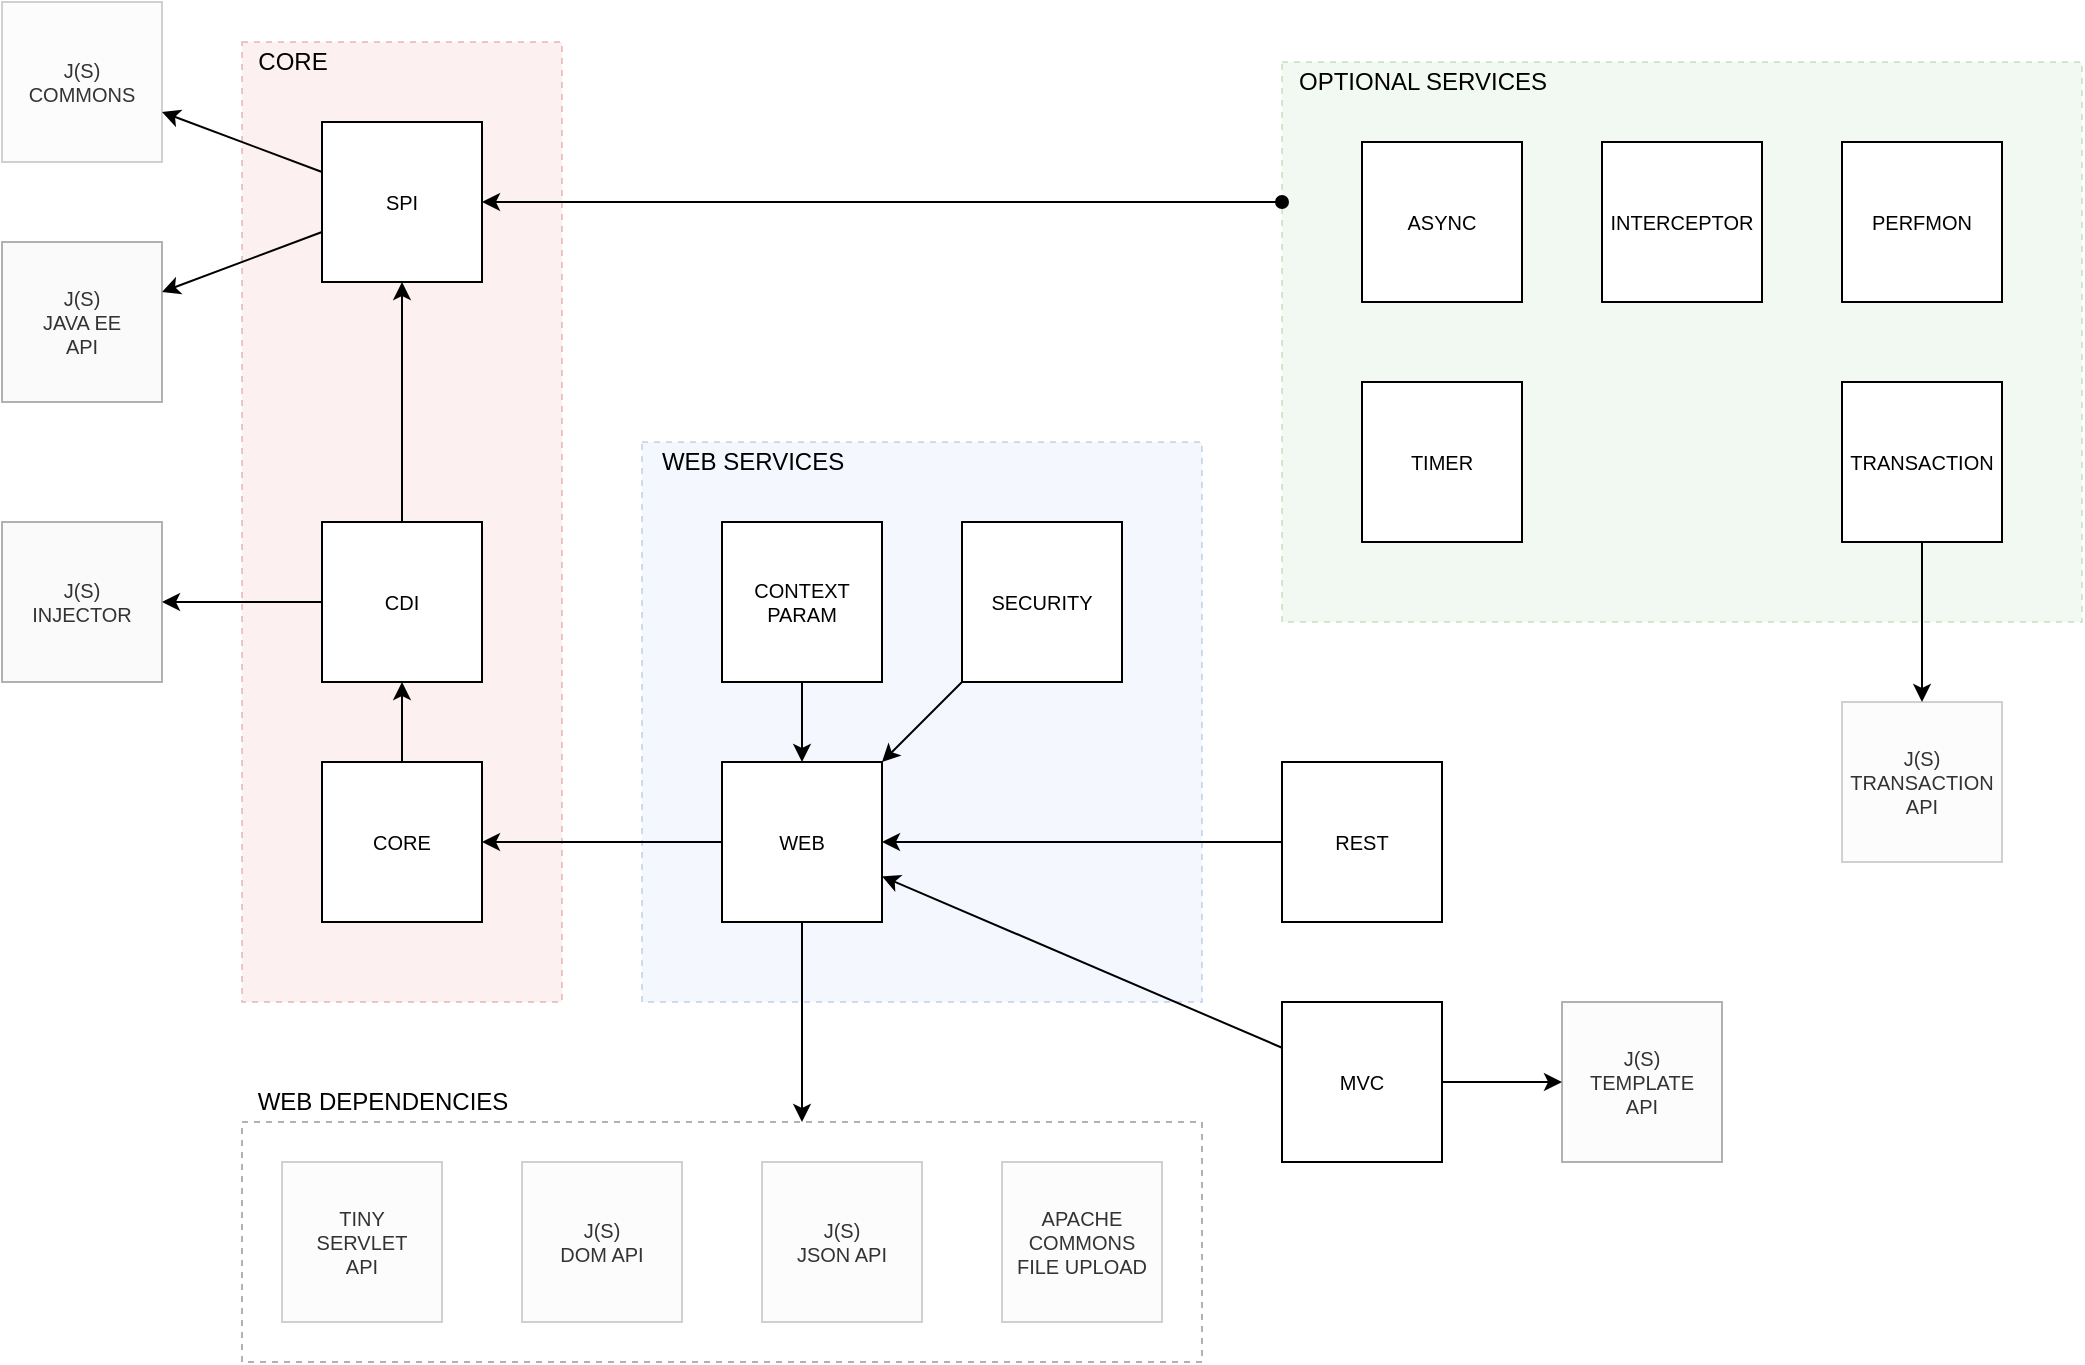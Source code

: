 <mxfile version="15.4.0" type="device" pages="9"><diagram id="xZ4KNUgg81oSNDQablJs" name="Components"><mxGraphModel dx="1934" dy="822" grid="1" gridSize="10" guides="1" tooltips="1" connect="1" arrows="1" fold="1" page="1" pageScale="1" pageWidth="1100" pageHeight="850" math="0" shadow="0"><root><mxCell id="w7XJe5iT-sgtSXxGxz8M-0"/><mxCell id="w7XJe5iT-sgtSXxGxz8M-1" parent="w7XJe5iT-sgtSXxGxz8M-0"/><mxCell id="w7XJe5iT-sgtSXxGxz8M-48" value="" style="rounded=0;whiteSpace=wrap;html=1;fontSize=12;opacity=30;dashed=1;" vertex="1" parent="w7XJe5iT-sgtSXxGxz8M-1"><mxGeometry x="160" y="600" width="480" height="120" as="geometry"/></mxCell><mxCell id="w7XJe5iT-sgtSXxGxz8M-34" value="" style="rounded=0;whiteSpace=wrap;html=1;fontSize=12;opacity=30;fillColor=#dae8fc;strokeColor=#6c8ebf;dashed=1;" vertex="1" parent="w7XJe5iT-sgtSXxGxz8M-1"><mxGeometry x="360" y="260" width="280" height="280" as="geometry"/></mxCell><mxCell id="w7XJe5iT-sgtSXxGxz8M-31" value="" style="rounded=0;whiteSpace=wrap;html=1;fontSize=10;opacity=30;fillColor=#d5e8d4;strokeColor=#82b366;dashed=1;" vertex="1" parent="w7XJe5iT-sgtSXxGxz8M-1"><mxGeometry x="680" y="70" width="400" height="280" as="geometry"/></mxCell><mxCell id="w7XJe5iT-sgtSXxGxz8M-23" value="" style="rounded=0;whiteSpace=wrap;html=1;fontSize=10;opacity=30;fillColor=#f8cecc;strokeColor=#b85450;dashed=1;" vertex="1" parent="w7XJe5iT-sgtSXxGxz8M-1"><mxGeometry x="160" y="60" width="160" height="480" as="geometry"/></mxCell><mxCell id="w7XJe5iT-sgtSXxGxz8M-17" style="edgeStyle=orthogonalEdgeStyle;rounded=0;orthogonalLoop=1;jettySize=auto;html=1;fontSize=10;" edge="1" parent="w7XJe5iT-sgtSXxGxz8M-1" source="w7XJe5iT-sgtSXxGxz8M-2" target="w7XJe5iT-sgtSXxGxz8M-3"><mxGeometry relative="1" as="geometry"/></mxCell><mxCell id="w7XJe5iT-sgtSXxGxz8M-2" value="CORE" style="whiteSpace=wrap;html=1;aspect=fixed;fontSize=10;" vertex="1" parent="w7XJe5iT-sgtSXxGxz8M-1"><mxGeometry x="200" y="420" width="80" height="80" as="geometry"/></mxCell><mxCell id="w7XJe5iT-sgtSXxGxz8M-16" style="edgeStyle=orthogonalEdgeStyle;rounded=0;orthogonalLoop=1;jettySize=auto;html=1;fontSize=10;" edge="1" parent="w7XJe5iT-sgtSXxGxz8M-1" source="w7XJe5iT-sgtSXxGxz8M-3" target="w7XJe5iT-sgtSXxGxz8M-12"><mxGeometry relative="1" as="geometry"><mxPoint x="240" y="260" as="targetPoint"/></mxGeometry></mxCell><mxCell id="w7XJe5iT-sgtSXxGxz8M-20" style="rounded=0;orthogonalLoop=1;jettySize=auto;html=1;fontSize=10;" edge="1" parent="w7XJe5iT-sgtSXxGxz8M-1" source="w7XJe5iT-sgtSXxGxz8M-12" target="w7XJe5iT-sgtSXxGxz8M-18"><mxGeometry relative="1" as="geometry"/></mxCell><mxCell id="w7XJe5iT-sgtSXxGxz8M-21" style="rounded=0;orthogonalLoop=1;jettySize=auto;html=1;fontSize=10;" edge="1" parent="w7XJe5iT-sgtSXxGxz8M-1" source="w7XJe5iT-sgtSXxGxz8M-3" target="w7XJe5iT-sgtSXxGxz8M-19"><mxGeometry relative="1" as="geometry"/></mxCell><mxCell id="w7XJe5iT-sgtSXxGxz8M-3" value="CDI" style="whiteSpace=wrap;html=1;aspect=fixed;fontSize=10;" vertex="1" parent="w7XJe5iT-sgtSXxGxz8M-1"><mxGeometry x="200" y="300" width="80" height="80" as="geometry"/></mxCell><mxCell id="w7XJe5iT-sgtSXxGxz8M-5" value="ASYNC" style="whiteSpace=wrap;html=1;aspect=fixed;fontSize=10;" vertex="1" parent="w7XJe5iT-sgtSXxGxz8M-1"><mxGeometry x="720" y="110" width="80" height="80" as="geometry"/></mxCell><mxCell id="w7XJe5iT-sgtSXxGxz8M-27" style="edgeStyle=none;rounded=0;orthogonalLoop=1;jettySize=auto;html=1;fontSize=10;" edge="1" parent="w7XJe5iT-sgtSXxGxz8M-1" source="w7XJe5iT-sgtSXxGxz8M-6" target="w7XJe5iT-sgtSXxGxz8M-15"><mxGeometry relative="1" as="geometry"/></mxCell><mxCell id="w7XJe5iT-sgtSXxGxz8M-6" value="CONTEXT&lt;br style=&quot;font-size: 10px;&quot;&gt;PARAM" style="whiteSpace=wrap;html=1;aspect=fixed;fontSize=10;" vertex="1" parent="w7XJe5iT-sgtSXxGxz8M-1"><mxGeometry x="400" y="300" width="80" height="80" as="geometry"/></mxCell><mxCell id="w7XJe5iT-sgtSXxGxz8M-7" value="INTERCEPTOR" style="whiteSpace=wrap;html=1;aspect=fixed;fontSize=10;" vertex="1" parent="w7XJe5iT-sgtSXxGxz8M-1"><mxGeometry x="840" y="110" width="80" height="80" as="geometry"/></mxCell><mxCell id="w7XJe5iT-sgtSXxGxz8M-25" style="edgeStyle=none;rounded=0;orthogonalLoop=1;jettySize=auto;html=1;fontSize=10;" edge="1" parent="w7XJe5iT-sgtSXxGxz8M-1" source="w7XJe5iT-sgtSXxGxz8M-8" target="w7XJe5iT-sgtSXxGxz8M-15"><mxGeometry relative="1" as="geometry"/></mxCell><mxCell id="w7XJe5iT-sgtSXxGxz8M-43" style="edgeStyle=none;rounded=0;orthogonalLoop=1;jettySize=auto;html=1;fontSize=10;startArrow=none;startFill=0;" edge="1" parent="w7XJe5iT-sgtSXxGxz8M-1" source="w7XJe5iT-sgtSXxGxz8M-8" target="w7XJe5iT-sgtSXxGxz8M-42"><mxGeometry relative="1" as="geometry"/></mxCell><mxCell id="w7XJe5iT-sgtSXxGxz8M-8" value="MVC" style="whiteSpace=wrap;html=1;aspect=fixed;fontSize=10;" vertex="1" parent="w7XJe5iT-sgtSXxGxz8M-1"><mxGeometry x="680" y="540" width="80" height="80" as="geometry"/></mxCell><mxCell id="w7XJe5iT-sgtSXxGxz8M-9" value="PERFMON" style="whiteSpace=wrap;html=1;aspect=fixed;fontSize=10;" vertex="1" parent="w7XJe5iT-sgtSXxGxz8M-1"><mxGeometry x="960" y="110" width="80" height="80" as="geometry"/></mxCell><mxCell id="w7XJe5iT-sgtSXxGxz8M-26" style="edgeStyle=none;rounded=0;orthogonalLoop=1;jettySize=auto;html=1;fontSize=10;" edge="1" parent="w7XJe5iT-sgtSXxGxz8M-1" source="w7XJe5iT-sgtSXxGxz8M-10" target="w7XJe5iT-sgtSXxGxz8M-15"><mxGeometry relative="1" as="geometry"/></mxCell><mxCell id="w7XJe5iT-sgtSXxGxz8M-10" value="REST" style="whiteSpace=wrap;html=1;aspect=fixed;fontSize=10;" vertex="1" parent="w7XJe5iT-sgtSXxGxz8M-1"><mxGeometry x="680" y="420" width="80" height="80" as="geometry"/></mxCell><mxCell id="w7XJe5iT-sgtSXxGxz8M-28" style="edgeStyle=none;rounded=0;orthogonalLoop=1;jettySize=auto;html=1;fontSize=10;" edge="1" parent="w7XJe5iT-sgtSXxGxz8M-1" source="w7XJe5iT-sgtSXxGxz8M-11" target="w7XJe5iT-sgtSXxGxz8M-15"><mxGeometry relative="1" as="geometry"/></mxCell><mxCell id="w7XJe5iT-sgtSXxGxz8M-11" value="SECURITY" style="whiteSpace=wrap;html=1;aspect=fixed;fontSize=10;" vertex="1" parent="w7XJe5iT-sgtSXxGxz8M-1"><mxGeometry x="520" y="300" width="80" height="80" as="geometry"/></mxCell><mxCell id="w7XJe5iT-sgtSXxGxz8M-39" style="edgeStyle=none;rounded=0;orthogonalLoop=1;jettySize=auto;html=1;fontSize=10;startArrow=none;startFill=0;" edge="1" parent="w7XJe5iT-sgtSXxGxz8M-1" source="w7XJe5iT-sgtSXxGxz8M-12" target="w7XJe5iT-sgtSXxGxz8M-38"><mxGeometry relative="1" as="geometry"/></mxCell><mxCell id="w7XJe5iT-sgtSXxGxz8M-12" value="SPI" style="whiteSpace=wrap;html=1;aspect=fixed;fontSize=10;" vertex="1" parent="w7XJe5iT-sgtSXxGxz8M-1"><mxGeometry x="200" y="100" width="80" height="80" as="geometry"/></mxCell><mxCell id="w7XJe5iT-sgtSXxGxz8M-13" value="TIMER" style="whiteSpace=wrap;html=1;aspect=fixed;fontSize=10;" vertex="1" parent="w7XJe5iT-sgtSXxGxz8M-1"><mxGeometry x="720" y="230" width="80" height="80" as="geometry"/></mxCell><mxCell id="w7XJe5iT-sgtSXxGxz8M-30" style="edgeStyle=none;rounded=0;orthogonalLoop=1;jettySize=auto;html=1;fontSize=10;" edge="1" parent="w7XJe5iT-sgtSXxGxz8M-1" source="w7XJe5iT-sgtSXxGxz8M-14" target="w7XJe5iT-sgtSXxGxz8M-29"><mxGeometry relative="1" as="geometry"/></mxCell><mxCell id="w7XJe5iT-sgtSXxGxz8M-14" value="TRANSACTION" style="whiteSpace=wrap;html=1;aspect=fixed;fontSize=10;" vertex="1" parent="w7XJe5iT-sgtSXxGxz8M-1"><mxGeometry x="960" y="230" width="80" height="80" as="geometry"/></mxCell><mxCell id="w7XJe5iT-sgtSXxGxz8M-22" style="edgeStyle=none;rounded=0;orthogonalLoop=1;jettySize=auto;html=1;fontSize=10;" edge="1" parent="w7XJe5iT-sgtSXxGxz8M-1" source="w7XJe5iT-sgtSXxGxz8M-15" target="w7XJe5iT-sgtSXxGxz8M-2"><mxGeometry relative="1" as="geometry"/></mxCell><mxCell id="w7XJe5iT-sgtSXxGxz8M-41" style="edgeStyle=none;rounded=0;orthogonalLoop=1;jettySize=auto;html=1;fontSize=10;startArrow=none;startFill=0;" edge="1" parent="w7XJe5iT-sgtSXxGxz8M-1" source="w7XJe5iT-sgtSXxGxz8M-15"><mxGeometry relative="1" as="geometry"><mxPoint x="440" y="600" as="targetPoint"/></mxGeometry></mxCell><mxCell id="w7XJe5iT-sgtSXxGxz8M-15" value="WEB" style="whiteSpace=wrap;html=1;aspect=fixed;fontSize=10;" vertex="1" parent="w7XJe5iT-sgtSXxGxz8M-1"><mxGeometry x="400" y="420" width="80" height="80" as="geometry"/></mxCell><mxCell id="w7XJe5iT-sgtSXxGxz8M-18" value="J(S)&lt;br&gt;JAVA EE&lt;br&gt;API" style="whiteSpace=wrap;html=1;aspect=fixed;fontSize=10;fillColor=#f5f5f5;strokeColor=#666666;fontColor=#333333;opacity=50;" vertex="1" parent="w7XJe5iT-sgtSXxGxz8M-1"><mxGeometry x="40" y="160" width="80" height="80" as="geometry"/></mxCell><mxCell id="w7XJe5iT-sgtSXxGxz8M-19" value="J(S)&lt;br&gt;INJECTOR" style="whiteSpace=wrap;html=1;aspect=fixed;fontSize=10;fillColor=#f5f5f5;strokeColor=#666666;fontColor=#333333;opacity=50;" vertex="1" parent="w7XJe5iT-sgtSXxGxz8M-1"><mxGeometry x="40" y="300" width="80" height="80" as="geometry"/></mxCell><mxCell id="w7XJe5iT-sgtSXxGxz8M-29" value="J(S)&lt;br&gt;TRANSACTION&lt;br&gt;API" style="whiteSpace=wrap;html=1;aspect=fixed;fontSize=10;opacity=30;fillColor=#f5f5f5;strokeColor=#666666;fontColor=#333333;" vertex="1" parent="w7XJe5iT-sgtSXxGxz8M-1"><mxGeometry x="960" y="390" width="80" height="80" as="geometry"/></mxCell><mxCell id="w7XJe5iT-sgtSXxGxz8M-33" value="OPTIONAL SERVICES" style="text;html=1;align=center;verticalAlign=middle;resizable=0;points=[];autosize=1;strokeColor=none;fillColor=none;fontSize=12;" vertex="1" parent="w7XJe5iT-sgtSXxGxz8M-1"><mxGeometry x="680" y="70" width="140" height="20" as="geometry"/></mxCell><mxCell id="w7XJe5iT-sgtSXxGxz8M-35" value="WEB SERVICES" style="text;html=1;align=center;verticalAlign=middle;resizable=0;points=[];autosize=1;strokeColor=none;fillColor=none;fontSize=12;" vertex="1" parent="w7XJe5iT-sgtSXxGxz8M-1"><mxGeometry x="360" y="260" width="110" height="20" as="geometry"/></mxCell><mxCell id="w7XJe5iT-sgtSXxGxz8M-38" value="J(S)&lt;br&gt;COMMONS" style="whiteSpace=wrap;html=1;aspect=fixed;fontSize=10;opacity=30;fillColor=#f5f5f5;strokeColor=#666666;fontColor=#333333;" vertex="1" parent="w7XJe5iT-sgtSXxGxz8M-1"><mxGeometry x="40" y="40" width="80" height="80" as="geometry"/></mxCell><mxCell id="w7XJe5iT-sgtSXxGxz8M-32" style="rounded=0;orthogonalLoop=1;jettySize=auto;html=1;fontSize=10;exitX=0;exitY=0.25;exitDx=0;exitDy=0;startArrow=oval;startFill=1;" edge="1" parent="w7XJe5iT-sgtSXxGxz8M-1" source="w7XJe5iT-sgtSXxGxz8M-31" target="w7XJe5iT-sgtSXxGxz8M-12"><mxGeometry relative="1" as="geometry"/></mxCell><mxCell id="w7XJe5iT-sgtSXxGxz8M-40" value="APACHE&lt;br&gt;COMMONS&lt;br&gt;FILE UPLOAD" style="whiteSpace=wrap;html=1;aspect=fixed;fontSize=10;opacity=30;fillColor=#f5f5f5;strokeColor=#666666;fontColor=#333333;" vertex="1" parent="w7XJe5iT-sgtSXxGxz8M-1"><mxGeometry x="540" y="620" width="80" height="80" as="geometry"/></mxCell><mxCell id="w7XJe5iT-sgtSXxGxz8M-42" value="J(S)&lt;br&gt;TEMPLATE&lt;br&gt;API" style="whiteSpace=wrap;html=1;aspect=fixed;fontSize=10;opacity=30;fillColor=#f5f5f5;strokeColor=#000000;fontColor=#333333;" vertex="1" parent="w7XJe5iT-sgtSXxGxz8M-1"><mxGeometry x="820" y="540" width="80" height="80" as="geometry"/></mxCell><mxCell id="w7XJe5iT-sgtSXxGxz8M-44" value="TINY &lt;br&gt;SERVLET&lt;br&gt;API" style="whiteSpace=wrap;html=1;aspect=fixed;fontSize=10;opacity=30;fillColor=#f5f5f5;strokeColor=#666666;fontColor=#333333;" vertex="1" parent="w7XJe5iT-sgtSXxGxz8M-1"><mxGeometry x="180" y="620" width="80" height="80" as="geometry"/></mxCell><mxCell id="w7XJe5iT-sgtSXxGxz8M-45" value="J(S)&lt;br&gt;DOM API" style="whiteSpace=wrap;html=1;aspect=fixed;fontSize=10;opacity=30;fillColor=#f5f5f5;strokeColor=#666666;fontColor=#333333;" vertex="1" parent="w7XJe5iT-sgtSXxGxz8M-1"><mxGeometry x="300" y="620" width="80" height="80" as="geometry"/></mxCell><mxCell id="w7XJe5iT-sgtSXxGxz8M-46" value="J(S)&lt;br&gt;JSON API" style="whiteSpace=wrap;html=1;aspect=fixed;fontSize=10;opacity=30;fillColor=#f5f5f5;strokeColor=#666666;fontColor=#333333;" vertex="1" parent="w7XJe5iT-sgtSXxGxz8M-1"><mxGeometry x="420" y="620" width="80" height="80" as="geometry"/></mxCell><mxCell id="w7XJe5iT-sgtSXxGxz8M-47" value="CORE" style="text;html=1;align=center;verticalAlign=middle;resizable=0;points=[];autosize=1;strokeColor=none;fillColor=none;fontSize=12;" vertex="1" parent="w7XJe5iT-sgtSXxGxz8M-1"><mxGeometry x="160" y="60" width="50" height="20" as="geometry"/></mxCell><mxCell id="w7XJe5iT-sgtSXxGxz8M-50" value="WEB DEPENDENCIES" style="text;html=1;align=center;verticalAlign=middle;resizable=0;points=[];autosize=1;strokeColor=none;fillColor=none;fontSize=12;" vertex="1" parent="w7XJe5iT-sgtSXxGxz8M-1"><mxGeometry x="160" y="580" width="140" height="20" as="geometry"/></mxCell></root></mxGraphModel></diagram><diagram id="KXvCs-g4OxrfDEWrNXav" name="Container Services"><mxGraphModel dx="2062" dy="822" grid="1" gridSize="10" guides="1" tooltips="1" connect="1" arrows="1" fold="1" page="1" pageScale="1" pageWidth="1100" pageHeight="850" math="0" shadow="0"><root><mxCell id="0"/><mxCell id="1" parent="0"/><mxCell id="ps8Du43juZUOGK-VLCUb-5" value="" style="rounded=0;whiteSpace=wrap;html=1;fillColor=#d5e8d4;strokeColor=#82b366;opacity=40;" parent="1" vertex="1"><mxGeometry x="360" y="140" width="360" height="200" as="geometry"/></mxCell><mxCell id="ps8Du43juZUOGK-VLCUb-4" style="edgeStyle=orthogonalEdgeStyle;rounded=0;orthogonalLoop=1;jettySize=auto;html=1;exitX=1;exitY=0.5;exitDx=0;exitDy=0;entryX=0;entryY=0.5;entryDx=0;entryDy=0;startArrow=none;" parent="1" source="k2JQWmz1tgzvo2GPgOtq-1" target="ps8Du43juZUOGK-VLCUb-7" edge="1"><mxGeometry relative="1" as="geometry"/></mxCell><mxCell id="ps8Du43juZUOGK-VLCUb-1" value="CLIENT" style="rounded=0;whiteSpace=wrap;html=1;fillColor=#dae8fc;strokeColor=#6c8ebf;" parent="1" vertex="1"><mxGeometry x="160" y="220" width="80" height="40" as="geometry"/></mxCell><mxCell id="ps8Du43juZUOGK-VLCUb-6" value="CONTAINER" style="text;html=1;align=center;verticalAlign=middle;resizable=0;points=[];autosize=1;strokeColor=none;fillColor=none;" parent="1" vertex="1"><mxGeometry x="360" y="320" width="90" height="20" as="geometry"/></mxCell><mxCell id="ps8Du43juZUOGK-VLCUb-8" value="METHOD SERVICES" style="text;html=1;align=center;verticalAlign=middle;resizable=0;points=[];autosize=1;strokeColor=#82b366;fillColor=#d5e8d4;opacity=40;" parent="1" vertex="1"><mxGeometry x="420" y="360" width="130" height="20" as="geometry"/></mxCell><mxCell id="gGVIJJICDTCMHVdUqc1s-1" value="BUSINESS METHOD" style="text;html=1;align=center;verticalAlign=middle;resizable=0;points=[];autosize=1;strokeColor=none;fillColor=none;" parent="1" vertex="1"><mxGeometry x="600" y="110" width="130" height="20" as="geometry"/></mxCell><mxCell id="gGVIJJICDTCMHVdUqc1s-2" value="" style="endArrow=classic;dashed=1;html=1;startArrow=oval;startFill=1;endFill=1;" parent="1" source="gGVIJJICDTCMHVdUqc1s-1" target="ps8Du43juZUOGK-VLCUb-2" edge="1"><mxGeometry width="50" height="50" relative="1" as="geometry"><mxPoint x="410.625" y="160" as="sourcePoint"/><mxPoint x="440.195" y="212.568" as="targetPoint"/></mxGeometry></mxCell><mxCell id="gGVIJJICDTCMHVdUqc1s-3" value="" style="rounded=0;whiteSpace=wrap;html=1;opacity=40;" parent="1" vertex="1"><mxGeometry x="440" y="180" width="240" height="120" as="geometry"/></mxCell><mxCell id="ps8Du43juZUOGK-VLCUb-2" value="METHOD" style="rounded=0;whiteSpace=wrap;html=1;fillColor=#dae8fc;strokeColor=#6c8ebf;" parent="1" vertex="1"><mxGeometry x="520" y="210" width="120" height="60" as="geometry"/></mxCell><mxCell id="gGVIJJICDTCMHVdUqc1s-4" value="CLASS" style="text;html=1;align=center;verticalAlign=middle;resizable=0;points=[];autosize=1;strokeColor=none;fillColor=none;" parent="1" vertex="1"><mxGeometry x="440" y="180" width="50" height="20" as="geometry"/></mxCell><mxCell id="gGVIJJICDTCMHVdUqc1s-5" value="" style="ellipse;whiteSpace=wrap;html=1;aspect=fixed;fillColor=#d5e8d4;strokeColor=#82b366;" parent="1" vertex="1"><mxGeometry x="420" y="220" width="40" height="40" as="geometry"/></mxCell><mxCell id="gGVIJJICDTCMHVdUqc1s-7" value="CLASS SERVICES" style="text;html=1;align=center;verticalAlign=middle;resizable=0;points=[];autosize=1;strokeColor=#82b366;fillColor=#d5e8d4;opacity=40;" parent="1" vertex="1"><mxGeometry x="340" y="100" width="120" height="20" as="geometry"/></mxCell><mxCell id="k2JQWmz1tgzvo2GPgOtq-2" value="CONNECTOR SERVICES" style="text;html=1;align=center;verticalAlign=middle;resizable=0;points=[];autosize=1;strokeColor=none;fillColor=none;" parent="1" vertex="1"><mxGeometry x="230" y="160" width="160" height="20" as="geometry"/></mxCell><mxCell id="k2JQWmz1tgzvo2GPgOtq-3" value="" style="endArrow=classic;dashed=1;html=1;startArrow=oval;startFill=1;endFill=1;" parent="1" source="k2JQWmz1tgzvo2GPgOtq-2" target="k2JQWmz1tgzvo2GPgOtq-1" edge="1"><mxGeometry width="50" height="50" relative="1" as="geometry"><mxPoint x="404.545" y="150" as="sourcePoint"/><mxPoint x="441.724" y="231.793" as="targetPoint"/></mxGeometry></mxCell><mxCell id="ps8Du43juZUOGK-VLCUb-7" value="" style="ellipse;whiteSpace=wrap;html=1;aspect=fixed;fillColor=#d5e8d4;strokeColor=#82b366;" parent="1" vertex="1"><mxGeometry x="500" y="220" width="40" height="40" as="geometry"/></mxCell><mxCell id="6T3NGSm0yivY0MeADZFt-1" value="INTERFACE(S)" style="rounded=0;whiteSpace=wrap;html=1;fillColor=#dae8fc;strokeColor=#6c8ebf;opacity=60;" parent="1" vertex="1"><mxGeometry x="500" y="40" width="120" height="40" as="geometry"/></mxCell><mxCell id="6T3NGSm0yivY0MeADZFt-2" value="" style="endArrow=classic;html=1;" parent="1" source="gGVIJJICDTCMHVdUqc1s-3" target="6T3NGSm0yivY0MeADZFt-1" edge="1"><mxGeometry width="50" height="50" relative="1" as="geometry"><mxPoint x="920" y="180" as="sourcePoint"/><mxPoint x="970" y="130" as="targetPoint"/></mxGeometry></mxCell><mxCell id="5SDRTXun8XqKtzByNsqm-1" value="REQUEST" style="text;html=1;align=center;verticalAlign=middle;resizable=0;points=[];autosize=1;strokeColor=none;fillColor=none;" parent="1" vertex="1"><mxGeometry x="260" y="220" width="70" height="20" as="geometry"/></mxCell><mxCell id="k2JQWmz1tgzvo2GPgOtq-1" value="" style="ellipse;whiteSpace=wrap;html=1;aspect=fixed;fillColor=#d5e8d4;strokeColor=#82b366;" parent="1" vertex="1"><mxGeometry x="340" y="220" width="40" height="40" as="geometry"/></mxCell><mxCell id="5SDRTXun8XqKtzByNsqm-2" value="" style="edgeStyle=orthogonalEdgeStyle;rounded=0;orthogonalLoop=1;jettySize=auto;html=1;exitX=1;exitY=0.5;exitDx=0;exitDy=0;entryX=0;entryY=0.5;entryDx=0;entryDy=0;endArrow=none;" parent="1" source="ps8Du43juZUOGK-VLCUb-1" target="k2JQWmz1tgzvo2GPgOtq-1" edge="1"><mxGeometry relative="1" as="geometry"><mxPoint x="240" y="240" as="sourcePoint"/><mxPoint x="500" y="240" as="targetPoint"/></mxGeometry></mxCell><mxCell id="gGVIJJICDTCMHVdUqc1s-6" value="" style="endArrow=classic;dashed=1;html=1;startArrow=oval;startFill=1;endFill=1;" parent="1" source="gGVIJJICDTCMHVdUqc1s-7" target="gGVIJJICDTCMHVdUqc1s-5" edge="1"><mxGeometry width="50" height="50" relative="1" as="geometry"><mxPoint x="630" y="470" as="sourcePoint"/><mxPoint x="441.793" y="231.762" as="targetPoint"/></mxGeometry></mxCell><mxCell id="1ma1NDsRJe8ZBmFd4i70-1" value="*" style="text;html=1;align=center;verticalAlign=middle;resizable=0;points=[];autosize=1;strokeColor=none;fillColor=none;" parent="1" vertex="1"><mxGeometry x="560" y="80" width="20" height="20" as="geometry"/></mxCell><mxCell id="ps8Du43juZUOGK-VLCUb-9" value="" style="endArrow=classic;dashed=1;html=1;startArrow=oval;startFill=1;endFill=1;" parent="1" source="ps8Du43juZUOGK-VLCUb-8" target="ps8Du43juZUOGK-VLCUb-7" edge="1"><mxGeometry width="50" height="50" relative="1" as="geometry"><mxPoint x="360" y="410" as="sourcePoint"/><mxPoint x="410" y="360" as="targetPoint"/></mxGeometry></mxCell><mxCell id="MqpC2YVHIBiSk0rHs51w-12" value="" style="rounded=0;whiteSpace=wrap;html=1;fillColor=#e1d5e7;strokeColor=#9673a6;opacity=40;" parent="1" vertex="1"><mxGeometry x="360" y="580" width="540" height="380" as="geometry"/></mxCell><mxCell id="MqpC2YVHIBiSk0rHs51w-14" value="CLIENT" style="rounded=0;whiteSpace=wrap;html=1;fillColor=#dae8fc;strokeColor=#6c8ebf;" parent="1" vertex="1"><mxGeometry x="40" y="660" width="80" height="40" as="geometry"/></mxCell><mxCell id="MqpC2YVHIBiSk0rHs51w-15" value="CONTAINER" style="text;html=1;align=center;verticalAlign=middle;resizable=0;points=[];autosize=1;strokeColor=none;fillColor=none;" parent="1" vertex="1"><mxGeometry x="810" y="940" width="90" height="20" as="geometry"/></mxCell><mxCell id="MqpC2YVHIBiSk0rHs51w-16" value="INVOCATION SERVICES" style="text;html=1;align=center;verticalAlign=middle;resizable=0;points=[];autosize=1;strokeColor=#82b366;fillColor=#d5e8d4;spacingTop=0;spacing=8;rounded=1;opacity=80;" parent="1" vertex="1"><mxGeometry x="450" y="550" width="170" height="40" as="geometry"/></mxCell><mxCell id="MqpC2YVHIBiSk0rHs51w-19" value="" style="rounded=0;whiteSpace=wrap;html=1;opacity=60;fillColor=#dae8fc;strokeColor=#6c8ebf;" parent="1" vertex="1"><mxGeometry x="440" y="620" width="420" height="120" as="geometry"/></mxCell><mxCell id="MqpC2YVHIBiSk0rHs51w-20" value="METHOD" style="rounded=0;whiteSpace=wrap;html=1;fillColor=#dae8fc;strokeColor=#6c8ebf;" parent="1" vertex="1"><mxGeometry x="520" y="650" width="120" height="60" as="geometry"/></mxCell><mxCell id="MqpC2YVHIBiSk0rHs51w-21" value="CLASS" style="text;html=1;align=center;verticalAlign=middle;resizable=0;points=[];autosize=1;strokeColor=none;fillColor=none;" parent="1" vertex="1"><mxGeometry x="810" y="720" width="50" height="20" as="geometry"/></mxCell><mxCell id="MqpC2YVHIBiSk0rHs51w-49" style="edgeStyle=none;rounded=0;orthogonalLoop=1;jettySize=auto;html=1;startArrow=none;startFill=0;startSize=12;" parent="1" source="MqpC2YVHIBiSk0rHs51w-22" target="MqpC2YVHIBiSk0rHs51w-26" edge="1"><mxGeometry relative="1" as="geometry"/></mxCell><mxCell id="MqpC2YVHIBiSk0rHs51w-22" value="" style="ellipse;whiteSpace=wrap;html=1;aspect=fixed;fillColor=#d5e8d4;strokeColor=#82b366;" parent="1" vertex="1"><mxGeometry x="420" y="660" width="40" height="40" as="geometry"/></mxCell><mxCell id="MqpC2YVHIBiSk0rHs51w-23" value="CLASS SERVICES" style="text;html=1;align=center;verticalAlign=middle;resizable=0;points=[];autosize=1;strokeColor=#82b366;fillColor=#d5e8d4;rounded=1;spacing=8;opacity=80;" parent="1" vertex="1"><mxGeometry x="220" y="540" width="130" height="40" as="geometry"/></mxCell><mxCell id="MqpC2YVHIBiSk0rHs51w-26" value="" style="ellipse;whiteSpace=wrap;html=1;aspect=fixed;fillColor=#d5e8d4;strokeColor=#82b366;" parent="1" vertex="1"><mxGeometry x="500" y="660" width="40" height="40" as="geometry"/></mxCell><mxCell id="MqpC2YVHIBiSk0rHs51w-27" value="INTERFACE(S)" style="rounded=0;whiteSpace=wrap;html=1;fillColor=#dae8fc;strokeColor=#6c8ebf;opacity=60;" parent="1" vertex="1"><mxGeometry x="590" y="480" width="120" height="40" as="geometry"/></mxCell><mxCell id="MqpC2YVHIBiSk0rHs51w-28" value="" style="endArrow=classic;html=1;" parent="1" source="MqpC2YVHIBiSk0rHs51w-19" target="MqpC2YVHIBiSk0rHs51w-27" edge="1"><mxGeometry width="50" height="50" relative="1" as="geometry"><mxPoint x="920" y="620" as="sourcePoint"/><mxPoint x="970" y="570" as="targetPoint"/></mxGeometry></mxCell><mxCell id="MqpC2YVHIBiSk0rHs51w-29" value="REQUEST" style="text;html=1;align=center;verticalAlign=middle;resizable=0;points=[];autosize=1;strokeColor=none;fillColor=none;" parent="1" vertex="1"><mxGeometry x="130" y="660" width="70" height="20" as="geometry"/></mxCell><mxCell id="MqpC2YVHIBiSk0rHs51w-31" value="" style="edgeStyle=orthogonalEdgeStyle;rounded=0;orthogonalLoop=1;jettySize=auto;html=1;exitX=1;exitY=0.5;exitDx=0;exitDy=0;endArrow=classic;endFill=1;" parent="1" source="MqpC2YVHIBiSk0rHs51w-14" target="MqpC2YVHIBiSk0rHs51w-47" edge="1"><mxGeometry relative="1" as="geometry"><mxPoint x="240" y="680" as="sourcePoint"/><mxPoint x="340" y="680" as="targetPoint"/></mxGeometry></mxCell><mxCell id="MqpC2YVHIBiSk0rHs51w-32" value="" style="endArrow=classic;dashed=1;html=1;startArrow=oval;startFill=1;endFill=1;" parent="1" source="MqpC2YVHIBiSk0rHs51w-23" target="MqpC2YVHIBiSk0rHs51w-22" edge="1"><mxGeometry width="50" height="50" relative="1" as="geometry"><mxPoint x="630" y="910" as="sourcePoint"/><mxPoint x="441.793" y="671.762" as="targetPoint"/></mxGeometry></mxCell><mxCell id="MqpC2YVHIBiSk0rHs51w-33" value="*" style="text;html=1;align=center;verticalAlign=middle;resizable=0;points=[];autosize=1;strokeColor=none;fillColor=none;" parent="1" vertex="1"><mxGeometry x="650" y="520" width="20" height="20" as="geometry"/></mxCell><mxCell id="MqpC2YVHIBiSk0rHs51w-34" value="" style="endArrow=classic;dashed=1;html=1;startArrow=oval;startFill=1;endFill=1;" parent="1" source="MqpC2YVHIBiSk0rHs51w-16" target="MqpC2YVHIBiSk0rHs51w-26" edge="1"><mxGeometry width="50" height="50" relative="1" as="geometry"><mxPoint x="360" y="850" as="sourcePoint"/><mxPoint x="410" y="800" as="targetPoint"/></mxGeometry></mxCell><mxCell id="MqpC2YVHIBiSk0rHs51w-35" value="METHOD META" style="rounded=0;whiteSpace=wrap;html=1;opacity=40;" parent="1" vertex="1"><mxGeometry x="700" y="660" width="120" height="40" as="geometry"/></mxCell><mxCell id="MqpC2YVHIBiSk0rHs51w-37" value="CLASS META" style="rounded=0;whiteSpace=wrap;html=1;opacity=40;" parent="1" vertex="1"><mxGeometry x="590" y="800" width="120" height="40" as="geometry"/></mxCell><mxCell id="MqpC2YVHIBiSk0rHs51w-42" value="" style="endArrow=classic;html=1;startArrow=diamondThin;startFill=1;startSize=12;" parent="1" source="MqpC2YVHIBiSk0rHs51w-19" target="MqpC2YVHIBiSk0rHs51w-37" edge="1"><mxGeometry width="50" height="50" relative="1" as="geometry"><mxPoint x="840" y="500" as="sourcePoint"/><mxPoint x="920" y="500" as="targetPoint"/></mxGeometry></mxCell><mxCell id="MqpC2YVHIBiSk0rHs51w-43" value="" style="endArrow=classic;html=1;startArrow=diamondThin;startFill=1;startSize=12;" parent="1" source="MqpC2YVHIBiSk0rHs51w-20" target="MqpC2YVHIBiSk0rHs51w-35" edge="1"><mxGeometry width="50" height="50" relative="1" as="geometry"><mxPoint x="850" y="510" as="sourcePoint"/><mxPoint x="930" y="510" as="targetPoint"/></mxGeometry></mxCell><mxCell id="MqpC2YVHIBiSk0rHs51w-45" value="FACTORY" style="rounded=0;whiteSpace=wrap;html=1;verticalAlign=middle;opacity=60;" parent="1" vertex="1"><mxGeometry x="400" y="1040" width="120" height="40" as="geometry"/></mxCell><mxCell id="MqpC2YVHIBiSk0rHs51w-46" value="SCOPE" style="rounded=0;whiteSpace=wrap;html=1;verticalAlign=middle;opacity=60;" parent="1" vertex="1"><mxGeometry x="600" y="1040" width="120" height="40" as="geometry"/></mxCell><mxCell id="MqpC2YVHIBiSk0rHs51w-48" style="edgeStyle=none;rounded=0;orthogonalLoop=1;jettySize=auto;html=1;startArrow=none;startFill=0;startSize=12;" parent="1" source="MqpC2YVHIBiSk0rHs51w-47" target="MqpC2YVHIBiSk0rHs51w-22" edge="1"><mxGeometry relative="1" as="geometry"/></mxCell><mxCell id="MqpC2YVHIBiSk0rHs51w-47" value="CONNECTOR" style="rounded=0;whiteSpace=wrap;html=1;verticalAlign=middle;opacity=60;" parent="1" vertex="1"><mxGeometry x="220" y="660" width="100" height="40" as="geometry"/></mxCell><mxCell id="MqOFwMXksWp4jWnoPYxw-1" value="PLUGIN" style="rounded=0;whiteSpace=wrap;html=1;verticalAlign=middle;opacity=60;fillColor=#dae8fc;strokeColor=#6c8ebf;" parent="1" vertex="1"><mxGeometry x="400" y="860" width="160" height="60" as="geometry"/></mxCell><mxCell id="MqOFwMXksWp4jWnoPYxw-5" style="edgeStyle=none;rounded=0;orthogonalLoop=1;jettySize=auto;html=1;startArrow=classic;startFill=1;endArrow=classic;endFill=1;startSize=6;" parent="1" source="MqOFwMXksWp4jWnoPYxw-2" target="MqpC2YVHIBiSk0rHs51w-22" edge="1"><mxGeometry relative="1" as="geometry"/></mxCell><mxCell id="MqOFwMXksWp4jWnoPYxw-2" value="" style="ellipse;whiteSpace=wrap;html=1;aspect=fixed;fillColor=#d5e8d4;strokeColor=#82b366;" parent="1" vertex="1"><mxGeometry x="420" y="840" width="40" height="40" as="geometry"/></mxCell><mxCell id="MqOFwMXksWp4jWnoPYxw-6" style="edgeStyle=none;rounded=0;orthogonalLoop=1;jettySize=auto;html=1;entryX=0.5;entryY=1;entryDx=0;entryDy=0;startArrow=classic;startFill=1;endArrow=classic;endFill=1;startSize=6;" parent="1" source="MqOFwMXksWp4jWnoPYxw-3" target="MqpC2YVHIBiSk0rHs51w-26" edge="1"><mxGeometry relative="1" as="geometry"/></mxCell><mxCell id="MqOFwMXksWp4jWnoPYxw-3" value="" style="ellipse;whiteSpace=wrap;html=1;aspect=fixed;fillColor=#d5e8d4;strokeColor=#82b366;" parent="1" vertex="1"><mxGeometry x="500" y="840" width="40" height="40" as="geometry"/></mxCell><mxCell id="PRCtnlGmajq0QNnnUJ5s-1" value="INSTANCE SERVICES" style="text;html=1;align=center;verticalAlign=middle;resizable=0;points=[];autosize=1;strokeColor=#82b366;fillColor=#d5e8d4;rounded=1;spacing=8;opacity=80;" parent="1" vertex="1"><mxGeometry x="330" y="460" width="160" height="40" as="geometry"/></mxCell><mxCell id="PRCtnlGmajq0QNnnUJ5s-2" value="" style="endArrow=classic;dashed=1;html=1;startArrow=oval;startFill=1;endFill=1;" parent="1" source="PRCtnlGmajq0QNnnUJ5s-1" target="MqpC2YVHIBiSk0rHs51w-22" edge="1"><mxGeometry width="50" height="50" relative="1" as="geometry"><mxPoint x="394.286" y="570" as="sourcePoint"/><mxPoint x="441.578" y="671.86" as="targetPoint"/></mxGeometry></mxCell><mxCell id="PRCtnlGmajq0QNnnUJ5s-3" value="CONNECTION SERVICES" style="text;html=1;align=center;verticalAlign=middle;resizable=0;points=[];autosize=1;strokeColor=#82b366;fillColor=#d5e8d4;rounded=1;spacing=8;opacity=80;" parent="1" vertex="1"><mxGeometry x="140" y="760" width="180" height="40" as="geometry"/></mxCell><mxCell id="PRCtnlGmajq0QNnnUJ5s-4" value="" style="endArrow=classic;dashed=1;html=1;startArrow=oval;startFill=1;endFill=1;" parent="1" source="PRCtnlGmajq0QNnnUJ5s-3" target="MqpC2YVHIBiSk0rHs51w-47" edge="1"><mxGeometry width="50" height="50" relative="1" as="geometry"><mxPoint x="320.833" y="590" as="sourcePoint"/><mxPoint x="434.186" y="677.757" as="targetPoint"/></mxGeometry></mxCell><mxCell id="7bvJEr9xwZjWo2TGFB66-1" value="IClassPostLoad" style="text;html=1;align=center;verticalAlign=middle;resizable=0;points=[];autosize=1;strokeColor=none;fillColor=none;" parent="1" vertex="1"><mxGeometry x="220" y="520" width="100" height="20" as="geometry"/></mxCell><mxCell id="7bvJEr9xwZjWo2TGFB66-2" value="IInstancePostConstruct" style="text;html=1;align=center;verticalAlign=middle;resizable=0;points=[];autosize=1;strokeColor=none;fillColor=none;" parent="1" vertex="1"><mxGeometry x="330" y="420" width="140" height="20" as="geometry"/></mxCell><mxCell id="mTm8epdEe80369SmrhG9-1" value="&lt;span style=&quot;font-style: normal&quot;&gt;IInstancePreDestruct&lt;/span&gt;" style="text;html=1;align=center;verticalAlign=middle;resizable=0;points=[];autosize=1;strokeColor=none;fillColor=none;fontStyle=2" parent="1" vertex="1"><mxGeometry x="330" y="440" width="130" height="20" as="geometry"/></mxCell><mxCell id="mTm8epdEe80369SmrhG9-3" value="IInvocationProcessor" style="text;html=1;align=center;verticalAlign=middle;resizable=0;points=[];autosize=1;strokeColor=none;fillColor=none;" parent="1" vertex="1"><mxGeometry x="450" y="530" width="130" height="20" as="geometry"/></mxCell><mxCell id="mTm8epdEe80369SmrhG9-4" value="IConnector" style="text;html=1;align=center;verticalAlign=middle;resizable=0;points=[];autosize=1;strokeColor=none;fillColor=none;" parent="1" vertex="1"><mxGeometry x="140" y="800" width="70" height="20" as="geometry"/></mxCell><mxCell id="mTm8epdEe80369SmrhG9-5" value="CDI" style="rounded=0;whiteSpace=wrap;html=1;verticalAlign=middle;opacity=60;" parent="1" vertex="1"><mxGeometry x="400" y="1120" width="120" height="40" as="geometry"/></mxCell></root></mxGraphModel></diagram><diagram id="CqOtANJ-mliL0voqvnbP" name="Container Service Classes"><mxGraphModel dx="3081" dy="822" grid="1" gridSize="10" guides="1" tooltips="1" connect="1" arrows="1" fold="1" page="1" pageScale="1" pageWidth="1100" pageHeight="850" math="0" shadow="0"><root><mxCell id="7CrA5XaMLss3ZGa0JdM6-0"/><mxCell id="7CrA5XaMLss3ZGa0JdM6-1" parent="7CrA5XaMLss3ZGa0JdM6-0"/><mxCell id="7CrA5XaMLss3ZGa0JdM6-2" value="IContainerService" style="swimlane;fontStyle=2;childLayout=stackLayout;horizontal=1;startSize=26;fillColor=#d5e8d4;horizontalStack=0;resizeParent=1;resizeParentMax=0;resizeLast=0;collapsible=1;marginBottom=0;strokeColor=#82b366;" parent="7CrA5XaMLss3ZGa0JdM6-1" vertex="1"><mxGeometry x="400" y="306" width="160" height="78" as="geometry"/></mxCell><mxCell id="SqguKESThrPCCKIp4xki-0" value="+ create(IContainer)" style="text;strokeColor=#82b366;fillColor=#d5e8d4;align=left;verticalAlign=top;spacingLeft=4;spacingRight=4;overflow=hidden;rotatable=0;points=[[0,0.5],[1,0.5]];portConstraint=eastwest;fontStyle=2" parent="7CrA5XaMLss3ZGa0JdM6-2" vertex="1"><mxGeometry y="26" width="160" height="26" as="geometry"/></mxCell><mxCell id="SqguKESThrPCCKIp4xki-1" value="+ destroy()" style="text;strokeColor=#82b366;fillColor=#d5e8d4;align=left;verticalAlign=top;spacingLeft=4;spacingRight=4;overflow=hidden;rotatable=0;points=[[0,0.5],[1,0.5]];portConstraint=eastwest;fontStyle=2" parent="7CrA5XaMLss3ZGa0JdM6-2" vertex="1"><mxGeometry y="52" width="160" height="26" as="geometry"/></mxCell><mxCell id="7CrA5XaMLss3ZGa0JdM6-6" value="IContainerServiceProvider" style="swimlane;fontStyle=2;childLayout=stackLayout;horizontal=1;startSize=26;fillColor=#d5e8d4;horizontalStack=0;resizeParent=1;resizeParentMax=0;resizeLast=0;collapsible=1;marginBottom=0;strokeColor=#82b366;" parent="7CrA5XaMLss3ZGa0JdM6-1" vertex="1"><mxGeometry x="80" y="319" width="200" height="52" as="geometry"/></mxCell><mxCell id="EwDiyW7vu5j8Fl_BGXzY-17" value="+ getService()" style="text;strokeColor=#82b366;fillColor=#d5e8d4;align=left;verticalAlign=top;spacingLeft=4;spacingRight=4;overflow=hidden;rotatable=0;points=[[0,0.5],[1,0.5]];portConstraint=eastwest;fontStyle=2" parent="7CrA5XaMLss3ZGa0JdM6-6" vertex="1"><mxGeometry y="26" width="200" height="26" as="geometry"/></mxCell><mxCell id="7CrA5XaMLss3ZGa0JdM6-10" value="1" style="endArrow=open;html=1;endSize=12;startArrow=diamondThin;startSize=14;startFill=1;align=left;verticalAlign=bottom;rounded=0;fillColor=#d5e8d4;strokeColor=#82b366;" parent="7CrA5XaMLss3ZGa0JdM6-1" source="7CrA5XaMLss3ZGa0JdM6-6" target="7CrA5XaMLss3ZGa0JdM6-2" edge="1"><mxGeometry x="-1" y="3" relative="1" as="geometry"><mxPoint x="280" y="305" as="sourcePoint"/><mxPoint x="400" y="305" as="targetPoint"/></mxGeometry></mxCell><mxCell id="XGUHKgDF2BE1639RhDLG-0" value="IFlowProcessor" style="swimlane;fontStyle=2;childLayout=stackLayout;horizontal=1;startSize=26;fillColor=#d5e8d4;horizontalStack=0;resizeParent=1;resizeParentMax=0;resizeLast=0;collapsible=1;marginBottom=0;rounded=0;labelBackgroundColor=none;fontSize=12;align=center;verticalAlign=middle;strokeColor=#82b366;" parent="7CrA5XaMLss3ZGa0JdM6-1" vertex="1"><mxGeometry x="240" y="479" width="200" height="52" as="geometry"/></mxCell><mxCell id="sLE5AvZyZqXuj-OqwwKA-0" value="+ getPriority()" style="text;strokeColor=#82b366;fillColor=#d5e8d4;align=left;verticalAlign=top;spacingLeft=4;spacingRight=4;overflow=hidden;rotatable=0;points=[[0,0.5],[1,0.5]];portConstraint=eastwest;fontStyle=2" parent="XGUHKgDF2BE1639RhDLG-0" vertex="1"><mxGeometry y="26" width="200" height="26" as="geometry"/></mxCell><mxCell id="XGUHKgDF2BE1639RhDLG-1" value="Extends" style="endArrow=block;endSize=16;endFill=0;html=1;fillColor=#d5e8d4;strokeColor=#82b366;" parent="7CrA5XaMLss3ZGa0JdM6-1" source="XGUHKgDF2BE1639RhDLG-0" target="7CrA5XaMLss3ZGa0JdM6-2" edge="1"><mxGeometry width="160" relative="1" as="geometry"><mxPoint x="420" y="589" as="sourcePoint"/><mxPoint x="580" y="589" as="targetPoint"/></mxGeometry></mxCell><mxCell id="EwDiyW7vu5j8Fl_BGXzY-0" value="IMethodInvocationProcessor" style="swimlane;fontStyle=2;childLayout=stackLayout;horizontal=1;startSize=26;fillColor=#d5e8d4;horizontalStack=0;resizeParent=1;resizeParentMax=0;resizeLast=0;collapsible=1;marginBottom=0;strokeColor=#82b366;" parent="7CrA5XaMLss3ZGa0JdM6-1" vertex="1"><mxGeometry x="600" y="760" width="200" height="52" as="geometry"/></mxCell><mxCell id="EwDiyW7vu5j8Fl_BGXzY-23" value="+ executeService()" style="text;strokeColor=#82b366;fillColor=#d5e8d4;align=left;verticalAlign=top;spacingLeft=4;spacingRight=4;overflow=hidden;rotatable=0;points=[[0,0.5],[1,0.5]];portConstraint=eastwest;fontStyle=2" parent="EwDiyW7vu5j8Fl_BGXzY-0" vertex="1"><mxGeometry y="26" width="200" height="26" as="geometry"/></mxCell><mxCell id="EwDiyW7vu5j8Fl_BGXzY-8" value="IClassPostLoadedProcessor" style="swimlane;fontStyle=2;childLayout=stackLayout;horizontal=1;startSize=26;fillColor=#d5e8d4;horizontalStack=0;resizeParent=1;resizeParentMax=0;resizeLast=0;collapsible=1;marginBottom=0;strokeColor=#82b366;" parent="7CrA5XaMLss3ZGa0JdM6-1" vertex="1"><mxGeometry x="-200" y="760" width="200" height="52" as="geometry"/></mxCell><mxCell id="EwDiyW7vu5j8Fl_BGXzY-20" value="+ postLoadClass()" style="text;strokeColor=#82b366;fillColor=#d5e8d4;align=left;verticalAlign=top;spacingLeft=4;spacingRight=4;overflow=hidden;rotatable=0;points=[[0,0.5],[1,0.5]];portConstraint=eastwest;fontStyle=2" parent="EwDiyW7vu5j8Fl_BGXzY-8" vertex="1"><mxGeometry y="26" width="200" height="26" as="geometry"/></mxCell><mxCell id="EwDiyW7vu5j8Fl_BGXzY-9" value="IInstancePostConstructionProcessor" style="swimlane;fontStyle=2;childLayout=stackLayout;horizontal=1;startSize=26;fillColor=#d5e8d4;horizontalStack=0;resizeParent=1;resizeParentMax=0;resizeLast=0;collapsible=1;marginBottom=0;strokeColor=#82b366;" parent="7CrA5XaMLss3ZGa0JdM6-1" vertex="1"><mxGeometry x="40" y="760" width="240" height="52" as="geometry"/></mxCell><mxCell id="EwDiyW7vu5j8Fl_BGXzY-21" value="+ postConstructInstance()" style="text;strokeColor=#82b366;fillColor=#d5e8d4;align=left;verticalAlign=top;spacingLeft=4;spacingRight=4;overflow=hidden;rotatable=0;points=[[0,0.5],[1,0.5]];portConstraint=eastwest;fontStyle=2" parent="EwDiyW7vu5j8Fl_BGXzY-9" vertex="1"><mxGeometry y="26" width="240" height="26" as="geometry"/></mxCell><mxCell id="EwDiyW7vu5j8Fl_BGXzY-10" value="IInstancePreDestructionProcessor" style="swimlane;fontStyle=2;childLayout=stackLayout;horizontal=1;startSize=26;fillColor=#d5e8d4;horizontalStack=0;resizeParent=1;resizeParentMax=0;resizeLast=0;collapsible=1;marginBottom=0;strokeColor=#82b366;" parent="7CrA5XaMLss3ZGa0JdM6-1" vertex="1"><mxGeometry x="320" y="760" width="240" height="52" as="geometry"/></mxCell><mxCell id="EwDiyW7vu5j8Fl_BGXzY-22" value="+ preDestructInstance()" style="text;strokeColor=#82b366;fillColor=#d5e8d4;align=left;verticalAlign=top;spacingLeft=4;spacingRight=4;overflow=hidden;rotatable=0;points=[[0,0.5],[1,0.5]];portConstraint=eastwest;fontStyle=2" parent="EwDiyW7vu5j8Fl_BGXzY-10" vertex="1"><mxGeometry y="26" width="240" height="26" as="geometry"/></mxCell><mxCell id="EwDiyW7vu5j8Fl_BGXzY-11" value="Extends" style="endArrow=block;endSize=16;endFill=0;html=1;fillColor=#d5e8d4;strokeColor=#82b366;" parent="7CrA5XaMLss3ZGa0JdM6-1" source="EwDiyW7vu5j8Fl_BGXzY-8" target="XGUHKgDF2BE1639RhDLG-0" edge="1"><mxGeometry width="160" relative="1" as="geometry"><mxPoint x="358.3" y="489" as="sourcePoint"/><mxPoint x="291.7" y="341" as="targetPoint"/></mxGeometry></mxCell><mxCell id="EwDiyW7vu5j8Fl_BGXzY-12" value="Extends" style="endArrow=block;endSize=16;endFill=0;html=1;fillColor=#d5e8d4;strokeColor=#82b366;" parent="7CrA5XaMLss3ZGa0JdM6-1" source="EwDiyW7vu5j8Fl_BGXzY-9" target="XGUHKgDF2BE1639RhDLG-0" edge="1"><mxGeometry width="160" relative="1" as="geometry"><mxPoint x="368.3" y="499" as="sourcePoint"/><mxPoint x="301.7" y="351" as="targetPoint"/></mxGeometry></mxCell><mxCell id="EwDiyW7vu5j8Fl_BGXzY-13" value="Extends" style="endArrow=block;endSize=16;endFill=0;html=1;fillColor=#d5e8d4;strokeColor=#82b366;" parent="7CrA5XaMLss3ZGa0JdM6-1" source="EwDiyW7vu5j8Fl_BGXzY-10" target="XGUHKgDF2BE1639RhDLG-0" edge="1"><mxGeometry width="160" relative="1" as="geometry"><mxPoint x="378.3" y="509" as="sourcePoint"/><mxPoint x="311.7" y="361" as="targetPoint"/></mxGeometry></mxCell><mxCell id="EwDiyW7vu5j8Fl_BGXzY-14" value="Extends" style="endArrow=block;endSize=16;endFill=0;html=1;fillColor=#d5e8d4;strokeColor=#82b366;" parent="7CrA5XaMLss3ZGa0JdM6-1" source="EwDiyW7vu5j8Fl_BGXzY-0" target="XGUHKgDF2BE1639RhDLG-0" edge="1"><mxGeometry width="160" relative="1" as="geometry"><mxPoint x="388.3" y="519" as="sourcePoint"/><mxPoint x="321.7" y="371" as="targetPoint"/></mxGeometry></mxCell><mxCell id="EwDiyW7vu5j8Fl_BGXzY-15" value="IConnector" style="swimlane;fontStyle=2;childLayout=stackLayout;horizontal=1;startSize=26;fillColor=#d5e8d4;horizontalStack=0;resizeParent=1;resizeParentMax=0;resizeLast=0;collapsible=1;marginBottom=0;strokeColor=#82b366;" parent="7CrA5XaMLss3ZGa0JdM6-1" vertex="1"><mxGeometry x="560" y="479" width="160" height="52" as="geometry"/></mxCell><mxCell id="EwDiyW7vu5j8Fl_BGXzY-16" value="Extends" style="endArrow=block;endSize=16;endFill=0;html=1;fillColor=#d5e8d4;strokeColor=#82b366;" parent="7CrA5XaMLss3ZGa0JdM6-1" source="EwDiyW7vu5j8Fl_BGXzY-15" target="7CrA5XaMLss3ZGa0JdM6-2" edge="1"><mxGeometry width="160" relative="1" as="geometry"><mxPoint x="629.625" y="689" as="sourcePoint"/><mxPoint x="420.375" y="581" as="targetPoint"/></mxGeometry></mxCell><mxCell id="EwDiyW7vu5j8Fl_BGXzY-24" value="IInvocationProcessorsChain" style="swimlane;fontStyle=2;childLayout=stackLayout;horizontal=1;startSize=26;fillColor=#d5e8d4;horizontalStack=0;resizeParent=1;resizeParentMax=0;resizeLast=0;collapsible=1;marginBottom=0;strokeColor=#82b366;" parent="7CrA5XaMLss3ZGa0JdM6-1" vertex="1"><mxGeometry x="600" y="880" width="200" height="52" as="geometry"/></mxCell><mxCell id="EwDiyW7vu5j8Fl_BGXzY-25" value="+ invokeNextProcessor()" style="text;strokeColor=#82b366;fillColor=#d5e8d4;align=left;verticalAlign=top;spacingLeft=4;spacingRight=4;overflow=hidden;rotatable=0;points=[[0,0.5],[1,0.5]];portConstraint=eastwest;fontStyle=2" parent="EwDiyW7vu5j8Fl_BGXzY-24" vertex="1"><mxGeometry y="26" width="200" height="26" as="geometry"/></mxCell><mxCell id="EwDiyW7vu5j8Fl_BGXzY-28" value="Use" style="endArrow=open;endSize=12;dashed=1;html=1;fillColor=#d5e8d4;strokeColor=#82b366;" parent="7CrA5XaMLss3ZGa0JdM6-1" source="EwDiyW7vu5j8Fl_BGXzY-0" target="EwDiyW7vu5j8Fl_BGXzY-24" edge="1"><mxGeometry width="160" relative="1" as="geometry"><mxPoint x="830" y="806" as="sourcePoint"/><mxPoint x="720" y="886" as="targetPoint"/></mxGeometry></mxCell><mxCell id="EwDiyW7vu5j8Fl_BGXzY-29" value="IContainer" style="swimlane;fontStyle=2;childLayout=stackLayout;horizontal=1;startSize=26;fillColor=#f8cecc;horizontalStack=0;resizeParent=1;resizeParentMax=0;resizeLast=0;collapsible=1;marginBottom=0;strokeColor=#b85450;" parent="7CrA5XaMLss3ZGa0JdM6-1" vertex="1"><mxGeometry x="240" y="134" width="160" height="104" as="geometry"/></mxCell><mxCell id="EwDiyW7vu5j8Fl_BGXzY-52" value="+ create()" style="text;strokeColor=#b85450;fillColor=#f8cecc;align=left;verticalAlign=top;spacingLeft=4;spacingRight=4;overflow=hidden;rotatable=0;points=[[0,0.5],[1,0.5]];portConstraint=eastwest;fontStyle=2" parent="EwDiyW7vu5j8Fl_BGXzY-29" vertex="1"><mxGeometry y="26" width="160" height="26" as="geometry"/></mxCell><mxCell id="EwDiyW7vu5j8Fl_BGXzY-53" value="+ config()" style="text;strokeColor=#b85450;fillColor=#f8cecc;align=left;verticalAlign=top;spacingLeft=4;spacingRight=4;overflow=hidden;rotatable=0;points=[[0,0.5],[1,0.5]];portConstraint=eastwest;fontStyle=2" parent="EwDiyW7vu5j8Fl_BGXzY-29" vertex="1"><mxGeometry y="52" width="160" height="26" as="geometry"/></mxCell><mxCell id="EwDiyW7vu5j8Fl_BGXzY-54" value="+ start()" style="text;strokeColor=#b85450;fillColor=#f8cecc;align=left;verticalAlign=top;spacingLeft=4;spacingRight=4;overflow=hidden;rotatable=0;points=[[0,0.5],[1,0.5]];portConstraint=eastwest;fontStyle=2" parent="EwDiyW7vu5j8Fl_BGXzY-29" vertex="1"><mxGeometry y="78" width="160" height="26" as="geometry"/></mxCell><mxCell id="EwDiyW7vu5j8Fl_BGXzY-31" value="IManagedClass" style="swimlane;fontStyle=2;childLayout=stackLayout;horizontal=1;startSize=26;fillColor=#dae8fc;horizontalStack=0;resizeParent=1;resizeParentMax=0;resizeLast=0;collapsible=1;marginBottom=0;strokeColor=#6c8ebf;" parent="7CrA5XaMLss3ZGa0JdM6-1" vertex="1"><mxGeometry x="520" y="147" width="160" height="78" as="geometry"/></mxCell><mxCell id="EwDiyW7vu5j8Fl_BGXzY-51" value="+ getAnnotation()" style="text;strokeColor=#6c8ebf;fillColor=#dae8fc;align=left;verticalAlign=top;spacingLeft=4;spacingRight=4;overflow=hidden;rotatable=0;points=[[0,0.5],[1,0.5]];portConstraint=eastwest;fontStyle=2" parent="EwDiyW7vu5j8Fl_BGXzY-31" vertex="1"><mxGeometry y="26" width="160" height="26" as="geometry"/></mxCell><mxCell id="EwDiyW7vu5j8Fl_BGXzY-50" value="+ getConfig()" style="text;strokeColor=#6c8ebf;fillColor=#dae8fc;align=left;verticalAlign=top;spacingLeft=4;spacingRight=4;overflow=hidden;rotatable=0;points=[[0,0.5],[1,0.5]];portConstraint=eastwest;fontStyle=2" parent="EwDiyW7vu5j8Fl_BGXzY-31" vertex="1"><mxGeometry y="52" width="160" height="26" as="geometry"/></mxCell><mxCell id="EwDiyW7vu5j8Fl_BGXzY-32" value="Use" style="endArrow=open;endSize=12;dashed=1;html=1;" parent="7CrA5XaMLss3ZGa0JdM6-1" source="7CrA5XaMLss3ZGa0JdM6-2" target="EwDiyW7vu5j8Fl_BGXzY-31" edge="1"><mxGeometry width="160" relative="1" as="geometry"><mxPoint x="506.218" y="279" as="sourcePoint"/><mxPoint x="810" y="689" as="targetPoint"/></mxGeometry></mxCell><mxCell id="EwDiyW7vu5j8Fl_BGXzY-33" value="IManagedMethod" style="swimlane;fontStyle=2;childLayout=stackLayout;horizontal=1;startSize=26;fillColor=#dae8fc;horizontalStack=0;resizeParent=1;resizeParentMax=0;resizeLast=0;collapsible=1;marginBottom=0;strokeColor=#6c8ebf;" parent="7CrA5XaMLss3ZGa0JdM6-1" vertex="1"><mxGeometry x="800" y="160" width="160" height="52" as="geometry"/></mxCell><mxCell id="EwDiyW7vu5j8Fl_BGXzY-56" value="+ invoke()" style="text;strokeColor=#6c8ebf;fillColor=#dae8fc;align=left;verticalAlign=top;spacingLeft=4;spacingRight=4;overflow=hidden;rotatable=0;points=[[0,0.5],[1,0.5]];portConstraint=eastwest;fontStyle=2" parent="EwDiyW7vu5j8Fl_BGXzY-33" vertex="1"><mxGeometry y="26" width="160" height="26" as="geometry"/></mxCell><mxCell id="EwDiyW7vu5j8Fl_BGXzY-34" value="1" style="endArrow=open;html=1;endSize=12;startArrow=diamondThin;startSize=14;startFill=1;align=left;verticalAlign=bottom;rounded=0;fillColor=#dae8fc;strokeColor=#6c8ebf;" parent="7CrA5XaMLss3ZGa0JdM6-1" source="EwDiyW7vu5j8Fl_BGXzY-31" target="EwDiyW7vu5j8Fl_BGXzY-33" edge="1"><mxGeometry x="-1" y="3" relative="1" as="geometry"><mxPoint x="410" y="315" as="sourcePoint"/><mxPoint x="530" y="315" as="targetPoint"/></mxGeometry></mxCell><mxCell id="EwDiyW7vu5j8Fl_BGXzY-35" value="Config" style="swimlane;fontStyle=0;childLayout=stackLayout;horizontal=1;startSize=26;fillColor=#dae8fc;horizontalStack=0;resizeParent=1;resizeParentMax=0;resizeLast=0;collapsible=1;marginBottom=0;strokeColor=#6c8ebf;" parent="7CrA5XaMLss3ZGa0JdM6-1" vertex="1"><mxGeometry x="520" y="40" width="160" height="52" as="geometry"/></mxCell><mxCell id="EwDiyW7vu5j8Fl_BGXzY-36" value="1" style="endArrow=open;html=1;endSize=12;startArrow=diamondThin;startSize=14;startFill=0;align=left;verticalAlign=bottom;rounded=0;fillColor=#dae8fc;strokeColor=#6c8ebf;" parent="7CrA5XaMLss3ZGa0JdM6-1" source="EwDiyW7vu5j8Fl_BGXzY-31" target="EwDiyW7vu5j8Fl_BGXzY-35" edge="1"><mxGeometry x="-1" y="3" relative="1" as="geometry"><mxPoint x="390" y="240" as="sourcePoint"/><mxPoint x="510" y="240" as="targetPoint"/></mxGeometry></mxCell><mxCell id="EwDiyW7vu5j8Fl_BGXzY-37" value="IServiceMeta" style="swimlane;fontStyle=2;childLayout=stackLayout;horizontal=1;startSize=26;fillColor=#d5e8d4;horizontalStack=0;resizeParent=1;resizeParentMax=0;resizeLast=0;collapsible=1;marginBottom=0;strokeColor=#82b366;" parent="7CrA5XaMLss3ZGa0JdM6-1" vertex="1"><mxGeometry x="680" y="280" width="160" height="52" as="geometry"/></mxCell><mxCell id="EwDiyW7vu5j8Fl_BGXzY-38" value="1" style="endArrow=open;html=1;endSize=12;startArrow=diamondThin;startSize=14;startFill=0;align=left;verticalAlign=bottom;rounded=0;fillColor=#dae8fc;strokeColor=#6c8ebf;" parent="7CrA5XaMLss3ZGa0JdM6-1" source="EwDiyW7vu5j8Fl_BGXzY-31" target="EwDiyW7vu5j8Fl_BGXzY-37" edge="1"><mxGeometry x="-1" y="3" relative="1" as="geometry"><mxPoint x="690" y="315" as="sourcePoint"/><mxPoint x="810" y="315" as="targetPoint"/></mxGeometry></mxCell><mxCell id="EwDiyW7vu5j8Fl_BGXzY-39" value="1" style="endArrow=open;html=1;endSize=12;startArrow=diamondThin;startSize=14;startFill=0;align=left;verticalAlign=bottom;rounded=0;fillColor=#dae8fc;strokeColor=#6c8ebf;" parent="7CrA5XaMLss3ZGa0JdM6-1" source="EwDiyW7vu5j8Fl_BGXzY-33" target="EwDiyW7vu5j8Fl_BGXzY-37" edge="1"><mxGeometry x="-1" y="3" relative="1" as="geometry"><mxPoint x="700" y="325" as="sourcePoint"/><mxPoint x="820" y="325" as="targetPoint"/></mxGeometry></mxCell><mxCell id="EwDiyW7vu5j8Fl_BGXzY-44" value="Use" style="endArrow=open;endSize=12;dashed=1;html=1;" parent="7CrA5XaMLss3ZGa0JdM6-1" source="EwDiyW7vu5j8Fl_BGXzY-29" target="7CrA5XaMLss3ZGa0JdM6-6" edge="1"><mxGeometry width="160" relative="1" as="geometry"><mxPoint x="370" y="90" as="sourcePoint"/><mxPoint x="210.588" y="279" as="targetPoint"/></mxGeometry></mxCell><mxCell id="EwDiyW7vu5j8Fl_BGXzY-45" value="1" style="endArrow=open;html=1;endSize=12;startArrow=diamondThin;startSize=14;startFill=1;align=left;verticalAlign=bottom;rounded=0;fillColor=#dae8fc;strokeColor=default;" parent="7CrA5XaMLss3ZGa0JdM6-1" source="EwDiyW7vu5j8Fl_BGXzY-29" target="EwDiyW7vu5j8Fl_BGXzY-31" edge="1"><mxGeometry x="-1" y="3" relative="1" as="geometry"><mxPoint x="650" y="196" as="sourcePoint"/><mxPoint x="730" y="196" as="targetPoint"/></mxGeometry></mxCell><mxCell id="EwDiyW7vu5j8Fl_BGXzY-49" value="" style="endArrow=open;html=1;startSize=12;endSize=12;rounded=0;startArrow=open;startFill=0;endFill=0;" parent="7CrA5XaMLss3ZGa0JdM6-1" source="EwDiyW7vu5j8Fl_BGXzY-29" target="7CrA5XaMLss3ZGa0JdM6-2" edge="1"><mxGeometry width="50" height="50" relative="1" as="geometry"><mxPoint x="310" y="90" as="sourcePoint"/><mxPoint x="445.042" y="279" as="targetPoint"/></mxGeometry></mxCell><mxCell id="EwDiyW7vu5j8Fl_BGXzY-55" value="Use" style="endArrow=open;endSize=12;dashed=1;html=1;strokeColor=#82b366;edgeStyle=orthogonalEdgeStyle;rounded=0;fillColor=#d5e8d4;" parent="7CrA5XaMLss3ZGa0JdM6-1" source="7CrA5XaMLss3ZGa0JdM6-2" target="EwDiyW7vu5j8Fl_BGXzY-37" edge="1"><mxGeometry width="160" relative="1" as="geometry"><mxPoint x="760" y="390" as="sourcePoint"/><mxPoint x="920" y="390" as="targetPoint"/></mxGeometry></mxCell><mxCell id="565y5tpHfse7uq07jPUX-0" value="IInvocation" style="swimlane;fontStyle=2;childLayout=stackLayout;horizontal=1;startSize=26;fillColor=#d5e8d4;horizontalStack=0;resizeParent=1;resizeParentMax=0;resizeLast=0;collapsible=1;marginBottom=0;strokeColor=#82b366;" parent="7CrA5XaMLss3ZGa0JdM6-1" vertex="1"><mxGeometry x="880" y="734" width="120" height="104" as="geometry"/></mxCell><mxCell id="Q38xbuX-pJFwu0BGBEI0-0" value="+ method()" style="text;strokeColor=#82b366;fillColor=#d5e8d4;align=left;verticalAlign=top;spacingLeft=4;spacingRight=4;overflow=hidden;rotatable=0;points=[[0,0.5],[1,0.5]];portConstraint=eastwest;fontStyle=2" parent="565y5tpHfse7uq07jPUX-0" vertex="1"><mxGeometry y="26" width="120" height="26" as="geometry"/></mxCell><mxCell id="Q38xbuX-pJFwu0BGBEI0-2" value="+ instance()" style="text;strokeColor=#82b366;fillColor=#d5e8d4;align=left;verticalAlign=top;spacingLeft=4;spacingRight=4;overflow=hidden;rotatable=0;points=[[0,0.5],[1,0.5]];portConstraint=eastwest;fontStyle=2" parent="565y5tpHfse7uq07jPUX-0" vertex="1"><mxGeometry y="52" width="120" height="26" as="geometry"/></mxCell><mxCell id="Q38xbuX-pJFwu0BGBEI0-1" value="+ arguments()" style="text;strokeColor=#82b366;fillColor=#d5e8d4;align=left;verticalAlign=top;spacingLeft=4;spacingRight=4;overflow=hidden;rotatable=0;points=[[0,0.5],[1,0.5]];portConstraint=eastwest;fontStyle=2" parent="565y5tpHfse7uq07jPUX-0" vertex="1"><mxGeometry y="78" width="120" height="26" as="geometry"/></mxCell><mxCell id="565y5tpHfse7uq07jPUX-2" value="Use" style="endArrow=open;endSize=12;dashed=1;html=1;fillColor=#d5e8d4;strokeColor=#82b366;" parent="7CrA5XaMLss3ZGa0JdM6-1" source="EwDiyW7vu5j8Fl_BGXzY-0" target="565y5tpHfse7uq07jPUX-0" edge="1"><mxGeometry width="160" relative="1" as="geometry"><mxPoint x="730" y="828" as="sourcePoint"/><mxPoint x="730" y="897" as="targetPoint"/></mxGeometry></mxCell><mxCell id="J28WXY32fHHi7Tp3Wink-4" value="IServiceMetaScanner" style="swimlane;fontStyle=2;childLayout=stackLayout;horizontal=1;startSize=26;fillColor=#d5e8d4;horizontalStack=0;resizeParent=1;resizeParentMax=0;resizeLast=0;collapsible=1;marginBottom=0;strokeColor=#82b366;" parent="7CrA5XaMLss3ZGa0JdM6-1" vertex="1"><mxGeometry x="680" y="360" width="240" height="78" as="geometry"/></mxCell><mxCell id="J28WXY32fHHi7Tp3Wink-5" value="+ scanServiceMeta(IManagedClass)" style="text;strokeColor=#82b366;fillColor=#d5e8d4;align=left;verticalAlign=top;spacingLeft=4;spacingRight=4;overflow=hidden;rotatable=0;points=[[0,0.5],[1,0.5]];portConstraint=eastwest;fontStyle=2" parent="J28WXY32fHHi7Tp3Wink-4" vertex="1"><mxGeometry y="26" width="240" height="26" as="geometry"/></mxCell><mxCell id="J28WXY32fHHi7Tp3Wink-6" value="+ scanServiceMeta(IManagedMethod)" style="text;strokeColor=#82b366;fillColor=#d5e8d4;align=left;verticalAlign=top;spacingLeft=4;spacingRight=4;overflow=hidden;rotatable=0;points=[[0,0.5],[1,0.5]];portConstraint=eastwest;fontStyle=2" parent="J28WXY32fHHi7Tp3Wink-4" vertex="1"><mxGeometry y="52" width="240" height="26" as="geometry"/></mxCell><mxCell id="J28WXY32fHHi7Tp3Wink-7" value="Use" style="endArrow=open;endSize=12;dashed=1;html=1;strokeColor=#82b366;edgeStyle=orthogonalEdgeStyle;rounded=0;fillColor=#d5e8d4;" parent="7CrA5XaMLss3ZGa0JdM6-1" source="7CrA5XaMLss3ZGa0JdM6-2" target="J28WXY32fHHi7Tp3Wink-4" edge="1"><mxGeometry width="160" relative="1" as="geometry"><mxPoint x="570" y="355" as="sourcePoint"/><mxPoint x="690" y="316" as="targetPoint"/></mxGeometry></mxCell><mxCell id="rf4VROCAkBLlHPbQNQ7I-0" value="FlowProcessorsSet" style="swimlane;fontStyle=0;childLayout=stackLayout;horizontal=1;startSize=26;fillColor=#d5e8d4;horizontalStack=0;resizeParent=1;resizeParentMax=0;resizeLast=0;collapsible=1;marginBottom=0;strokeColor=#82b366;" parent="7CrA5XaMLss3ZGa0JdM6-1" vertex="1"><mxGeometry y="466" width="160" height="78" as="geometry"/></mxCell><mxCell id="rf4VROCAkBLlHPbQNQ7I-1" value="+ add()" style="text;strokeColor=#82b366;fillColor=#d5e8d4;align=left;verticalAlign=top;spacingLeft=4;spacingRight=4;overflow=hidden;rotatable=0;points=[[0,0.5],[1,0.5]];portConstraint=eastwest;" parent="rf4VROCAkBLlHPbQNQ7I-0" vertex="1"><mxGeometry y="26" width="160" height="26" as="geometry"/></mxCell><mxCell id="rf4VROCAkBLlHPbQNQ7I-2" value="+ forEach()" style="text;strokeColor=#82b366;fillColor=#d5e8d4;align=left;verticalAlign=top;spacingLeft=4;spacingRight=4;overflow=hidden;rotatable=0;points=[[0,0.5],[1,0.5]];portConstraint=eastwest;" parent="rf4VROCAkBLlHPbQNQ7I-0" vertex="1"><mxGeometry y="52" width="160" height="26" as="geometry"/></mxCell><mxCell id="rf4VROCAkBLlHPbQNQ7I-4" value="1" style="endArrow=open;html=1;endSize=12;startArrow=diamondThin;startSize=14;startFill=1;align=left;verticalAlign=bottom;rounded=0;fillColor=#d5e8d4;strokeColor=#82b366;" parent="7CrA5XaMLss3ZGa0JdM6-1" source="rf4VROCAkBLlHPbQNQ7I-0" target="XGUHKgDF2BE1639RhDLG-0" edge="1"><mxGeometry x="-1" y="3" relative="1" as="geometry"><mxPoint x="290" y="355" as="sourcePoint"/><mxPoint x="410" y="355" as="targetPoint"/></mxGeometry></mxCell><mxCell id="rf4VROCAkBLlHPbQNQ7I-5" value="IContainerStartProcessor" style="swimlane;fontStyle=2;childLayout=stackLayout;horizontal=1;startSize=26;fillColor=#d5e8d4;horizontalStack=0;resizeParent=1;resizeParentMax=0;resizeLast=0;collapsible=1;marginBottom=0;strokeColor=#82b366;" parent="7CrA5XaMLss3ZGa0JdM6-1" vertex="1"><mxGeometry x="-200" y="640" width="200" height="52" as="geometry"/></mxCell><mxCell id="rf4VROCAkBLlHPbQNQ7I-6" value="+ onContainerStart()" style="text;strokeColor=#82b366;fillColor=#d5e8d4;align=left;verticalAlign=top;spacingLeft=4;spacingRight=4;overflow=hidden;rotatable=0;points=[[0,0.5],[1,0.5]];portConstraint=eastwest;fontStyle=2" parent="rf4VROCAkBLlHPbQNQ7I-5" vertex="1"><mxGeometry y="26" width="200" height="26" as="geometry"/></mxCell><mxCell id="rf4VROCAkBLlHPbQNQ7I-9" value="Extends" style="endArrow=block;endSize=16;endFill=0;html=1;fillColor=#d5e8d4;strokeColor=#82b366;" parent="7CrA5XaMLss3ZGa0JdM6-1" source="rf4VROCAkBLlHPbQNQ7I-5" target="XGUHKgDF2BE1639RhDLG-0" edge="1"><mxGeometry width="160" relative="1" as="geometry"><mxPoint x="165.75" y="649" as="sourcePoint"/><mxPoint x="314.25" y="541" as="targetPoint"/></mxGeometry></mxCell></root></mxGraphModel></diagram><diagram id="4iPnLVQOuTD1ZlFPD8Rk" name="Join Point"><mxGraphModel dx="1981" dy="-28" grid="1" gridSize="10" guides="1" tooltips="1" connect="1" arrows="1" fold="1" page="1" pageScale="1" pageWidth="1100" pageHeight="850" math="0" shadow="0"><root><mxCell id="SrZtVkZGs4nUdJEeSsb7-0"/><mxCell id="SrZtVkZGs4nUdJEeSsb7-1" parent="SrZtVkZGs4nUdJEeSsb7-0"/><mxCell id="KiPrU7fAhL-FFQDVUsr3-0" value="APPLICATION" style="rounded=0;whiteSpace=wrap;html=1;fillColor=#dae8fc;strokeColor=#6c8ebf;" parent="SrZtVkZGs4nUdJEeSsb7-1" vertex="1"><mxGeometry x="400" y="1140" width="120" height="40" as="geometry"/></mxCell><mxCell id="bXfeV05GXLjIu65rrJmU-0" style="edgeStyle=none;rounded=0;orthogonalLoop=1;jettySize=auto;html=1;fontSize=12;fontColor=default;startArrow=none;startFill=0;endArrow=classic;endFill=1;startSize=6;strokeColor=#6c8ebf;strokeWidth=1;fillColor=#dae8fc;" parent="SrZtVkZGs4nUdJEeSsb7-1" source="KiPrU7fAhL-FFQDVUsr3-1" target="KiPrU7fAhL-FFQDVUsr3-0" edge="1"><mxGeometry relative="1" as="geometry"/></mxCell><mxCell id="KiPrU7fAhL-FFQDVUsr3-1" value="JP" style="ellipse;whiteSpace=wrap;html=1;aspect=fixed;fillColor=#d5e8d4;strokeColor=#82b366;" parent="SrZtVkZGs4nUdJEeSsb7-1" vertex="1"><mxGeometry x="280" y="1140" width="40" height="40" as="geometry"/></mxCell><mxCell id="KiPrU7fAhL-FFQDVUsr3-2" style="edgeStyle=none;rounded=0;orthogonalLoop=1;jettySize=auto;html=1;startArrow=none;startFill=0;endArrow=classic;endFill=1;startSize=6;fillColor=#dae8fc;strokeColor=#6c8ebf;" parent="SrZtVkZGs4nUdJEeSsb7-1" source="KiPrU7fAhL-FFQDVUsr3-3" target="KiPrU7fAhL-FFQDVUsr3-1" edge="1"><mxGeometry relative="1" as="geometry"/></mxCell><mxCell id="KiPrU7fAhL-FFQDVUsr3-3" value="CLIENT" style="rounded=0;whiteSpace=wrap;html=1;fillColor=#dae8fc;strokeColor=#6c8ebf;" parent="SrZtVkZGs4nUdJEeSsb7-1" vertex="1"><mxGeometry x="120" y="1140" width="80" height="40" as="geometry"/></mxCell><mxCell id="KiPrU7fAhL-FFQDVUsr3-4" style="edgeStyle=none;rounded=0;orthogonalLoop=1;jettySize=auto;html=1;startArrow=classic;startFill=1;endArrow=none;endFill=0;startSize=6;fillColor=#d5e8d4;strokeColor=#82b366;" parent="SrZtVkZGs4nUdJEeSsb7-1" source="KiPrU7fAhL-FFQDVUsr3-5" target="KiPrU7fAhL-FFQDVUsr3-1" edge="1"><mxGeometry relative="1" as="geometry"/></mxCell><mxCell id="KiPrU7fAhL-FFQDVUsr3-5" value="PROCESSORS" style="rounded=0;whiteSpace=wrap;html=1;verticalAlign=middle;opacity=60;fillColor=#d5e8d4;strokeColor=#82b366;" parent="SrZtVkZGs4nUdJEeSsb7-1" vertex="1"><mxGeometry x="240" y="1240" width="120" height="40" as="geometry"/></mxCell><mxCell id="KiPrU7fAhL-FFQDVUsr3-6" value="*" style="text;html=1;align=center;verticalAlign=middle;resizable=0;points=[];autosize=1;strokeColor=none;fillColor=none;" parent="SrZtVkZGs4nUdJEeSsb7-1" vertex="1"><mxGeometry x="300" y="1220" width="20" height="20" as="geometry"/></mxCell><mxCell id="KiPrU7fAhL-FFQDVUsr3-7" value="JOIN POINT" style="text;html=1;align=center;verticalAlign=middle;resizable=0;points=[];autosize=1;strokeColor=#9673a6;fillColor=#e1d5e7;rounded=1;spacing=8;opacity=80;" parent="SrZtVkZGs4nUdJEeSsb7-1" vertex="1"><mxGeometry x="180" y="1060" width="100" height="40" as="geometry"/></mxCell><mxCell id="KiPrU7fAhL-FFQDVUsr3-8" value="" style="endArrow=classic;dashed=1;html=1;startArrow=oval;startFill=1;endFill=1;" parent="SrZtVkZGs4nUdJEeSsb7-1" source="KiPrU7fAhL-FFQDVUsr3-7" target="KiPrU7fAhL-FFQDVUsr3-1" edge="1"><mxGeometry width="50" height="50" relative="1" as="geometry"><mxPoint x="395" y="1370" as="sourcePoint"/><mxPoint x="196.578" y="1121.86" as="targetPoint"/></mxGeometry></mxCell><mxCell id="KiPrU7fAhL-FFQDVUsr3-10" value="&lt;span style=&quot;color: rgb(32, 33, 36); font-family: arial, sans-serif; font-size: 12px; font-style: normal; letter-spacing: normal; text-indent: 0px; text-transform: none; word-spacing: 0px; display: inline; float: none;&quot;&gt;In computer science, a join point is&lt;span style=&quot;font-size: 12px;&quot;&gt;&amp;nbsp;&lt;/span&gt;&lt;/span&gt;&lt;span style=&quot;color: rgb(32, 33, 36); font-family: arial, sans-serif; font-size: 12px; font-style: normal; letter-spacing: normal; text-indent: 0px; text-transform: none; word-spacing: 0px;&quot;&gt;a point in the control flow of a program where the control flow can arrive via two different paths&lt;/span&gt;&lt;span style=&quot;color: rgb(32, 33, 36); font-family: arial, sans-serif; font-size: 12px; font-style: normal; letter-spacing: normal; text-indent: 0px; text-transform: none; word-spacing: 0px; display: inline; float: none;&quot;&gt;.&lt;/span&gt;" style="text;html=1;strokeColor=#666666;fillColor=#f5f5f5;spacing=8;spacingTop=0;whiteSpace=wrap;overflow=hidden;rounded=1;verticalAlign=middle;opacity=60;fontStyle=0;fontSize=12;align=center;fontColor=#333333;labelBackgroundColor=#F5F5F5;" parent="SrZtVkZGs4nUdJEeSsb7-1" vertex="1"><mxGeometry x="320" y="1000" width="240" height="80" as="geometry"/></mxCell><mxCell id="KiPrU7fAhL-FFQDVUsr3-9" style="edgeStyle=none;rounded=0;orthogonalLoop=1;jettySize=auto;html=1;fontSize=12;startArrow=oval;startFill=1;endArrow=classic;endFill=1;startSize=6;dashed=1;" parent="SrZtVkZGs4nUdJEeSsb7-1" source="KiPrU7fAhL-FFQDVUsr3-10" target="KiPrU7fAhL-FFQDVUsr3-1" edge="1"><mxGeometry relative="1" as="geometry"/></mxCell></root></mxGraphModel></diagram><diagram id="6e3ENYWYGkvLykawmR9w" name="Joint Point Processor"><mxGraphModel dx="1981" dy="822" grid="1" gridSize="10" guides="1" tooltips="1" connect="1" arrows="1" fold="1" page="1" pageScale="1" pageWidth="1100" pageHeight="850" math="0" shadow="0"><root><mxCell id="Qp8R_bl10OeeTOYSz4zZ-0"/><mxCell id="Qp8R_bl10OeeTOYSz4zZ-1" parent="Qp8R_bl10OeeTOYSz4zZ-0"/><mxCell id="Qp8R_bl10OeeTOYSz4zZ-19" style="edgeStyle=none;rounded=0;orthogonalLoop=1;jettySize=auto;html=1;fontSize=12;startArrow=none;startFill=0;endArrow=classic;endFill=1;startSize=6;" parent="Qp8R_bl10OeeTOYSz4zZ-1" source="Qp8R_bl10OeeTOYSz4zZ-12" target="Qp8R_bl10OeeTOYSz4zZ-16" edge="1"><mxGeometry relative="1" as="geometry"/></mxCell><mxCell id="Qp8R_bl10OeeTOYSz4zZ-2" value="ClassA" style="rounded=0;whiteSpace=wrap;html=1;labelBackgroundColor=none;fontSize=12;align=center;verticalAlign=middle;opacity=60;fillColor=#dae8fc;strokeColor=#6c8ebf;" parent="Qp8R_bl10OeeTOYSz4zZ-1" vertex="1"><mxGeometry x="480" y="360" width="80" height="120" as="geometry"/></mxCell><mxCell id="Qp8R_bl10OeeTOYSz4zZ-21" style="edgeStyle=none;rounded=0;orthogonalLoop=1;jettySize=auto;html=1;fontSize=12;startArrow=none;startFill=0;endArrow=classic;endFill=1;startSize=6;" parent="Qp8R_bl10OeeTOYSz4zZ-1" source="Qp8R_bl10OeeTOYSz4zZ-13" target="Qp8R_bl10OeeTOYSz4zZ-17" edge="1"><mxGeometry relative="1" as="geometry"/></mxCell><mxCell id="Qp8R_bl10OeeTOYSz4zZ-3" value="ClassB" style="rounded=0;whiteSpace=wrap;html=1;labelBackgroundColor=none;fontSize=12;align=center;verticalAlign=middle;opacity=60;fillColor=#f8cecc;strokeColor=#b85450;" parent="Qp8R_bl10OeeTOYSz4zZ-1" vertex="1"><mxGeometry x="600" y="360" width="80" height="120" as="geometry"/></mxCell><mxCell id="Qp8R_bl10OeeTOYSz4zZ-4" value="ClassC" style="rounded=0;whiteSpace=wrap;html=1;labelBackgroundColor=none;fontSize=12;align=center;verticalAlign=middle;opacity=60;fillColor=#f5f5f5;strokeColor=#666666;fontColor=#333333;" parent="Qp8R_bl10OeeTOYSz4zZ-1" vertex="1"><mxGeometry x="720" y="360" width="80" height="120" as="geometry"/></mxCell><mxCell id="Qp8R_bl10OeeTOYSz4zZ-6" value="@Service1" style="text;html=1;align=center;verticalAlign=middle;resizable=0;points=[];autosize=1;strokeColor=none;fillColor=none;fontSize=12;" parent="Qp8R_bl10OeeTOYSz4zZ-1" vertex="1"><mxGeometry x="480" y="340" width="70" height="20" as="geometry"/></mxCell><mxCell id="Qp8R_bl10OeeTOYSz4zZ-7" value="@Service2" style="text;html=1;align=center;verticalAlign=middle;resizable=0;points=[];autosize=1;strokeColor=none;fillColor=none;fontSize=12;" parent="Qp8R_bl10OeeTOYSz4zZ-1" vertex="1"><mxGeometry x="600" y="340" width="70" height="20" as="geometry"/></mxCell><mxCell id="Qp8R_bl10OeeTOYSz4zZ-14" style="edgeStyle=none;rounded=0;orthogonalLoop=1;jettySize=auto;html=1;fontSize=12;startArrow=none;startFill=0;endArrow=classic;endFill=1;startSize=6;fillColor=#dae8fc;strokeColor=#6c8ebf;strokeWidth=1;" parent="Qp8R_bl10OeeTOYSz4zZ-1" source="Qp8R_bl10OeeTOYSz4zZ-22" target="Qp8R_bl10OeeTOYSz4zZ-12" edge="1"><mxGeometry relative="1" as="geometry"><mxPoint x="292" y="330" as="sourcePoint"/></mxGeometry></mxCell><mxCell id="Qp8R_bl10OeeTOYSz4zZ-15" style="edgeStyle=none;rounded=0;orthogonalLoop=1;jettySize=auto;html=1;fontSize=12;startArrow=none;startFill=0;endArrow=classic;endFill=1;startSize=6;fillColor=#f8cecc;strokeColor=#b85450;dashed=1;" parent="Qp8R_bl10OeeTOYSz4zZ-1" source="Qp8R_bl10OeeTOYSz4zZ-22" target="Qp8R_bl10OeeTOYSz4zZ-13" edge="1"><mxGeometry relative="1" as="geometry"/></mxCell><mxCell id="Qp8R_bl10OeeTOYSz4zZ-24" style="edgeStyle=none;rounded=0;orthogonalLoop=1;jettySize=auto;html=1;fontSize=12;startArrow=none;startFill=0;endArrow=classic;endFill=1;startSize=6;" parent="Qp8R_bl10OeeTOYSz4zZ-1" source="Qp8R_bl10OeeTOYSz4zZ-8" target="Qp8R_bl10OeeTOYSz4zZ-2" edge="1"><mxGeometry relative="1" as="geometry"/></mxCell><mxCell id="Qp8R_bl10OeeTOYSz4zZ-30" style="edgeStyle=none;rounded=0;orthogonalLoop=1;jettySize=auto;html=1;fontSize=12;startArrow=none;startFill=0;endArrow=classic;endFill=1;startSize=6;" parent="Qp8R_bl10OeeTOYSz4zZ-1" source="Qp8R_bl10OeeTOYSz4zZ-8" target="Qp8R_bl10OeeTOYSz4zZ-22" edge="1"><mxGeometry relative="1" as="geometry"/></mxCell><mxCell id="Qp8R_bl10OeeTOYSz4zZ-40" style="edgeStyle=orthogonalEdgeStyle;rounded=0;orthogonalLoop=1;jettySize=auto;html=1;fontSize=12;fontColor=default;startArrow=none;startFill=0;endArrow=classic;endFill=1;startSize=6;strokeColor=default;strokeWidth=1;dashed=1;entryX=0;entryY=0.5;entryDx=0;entryDy=0;exitX=0.5;exitY=1;exitDx=0;exitDy=0;" parent="Qp8R_bl10OeeTOYSz4zZ-1" source="Qp8R_bl10OeeTOYSz4zZ-8" target="Qp8R_bl10OeeTOYSz4zZ-37" edge="1"><mxGeometry relative="1" as="geometry"/></mxCell><mxCell id="Qp8R_bl10OeeTOYSz4zZ-8" value="" style="ellipse;whiteSpace=wrap;html=1;aspect=fixed;rounded=1;labelBackgroundColor=none;fontSize=12;align=center;verticalAlign=middle;fillColor=#d5e8d4;strokeColor=#82b366;" parent="Qp8R_bl10OeeTOYSz4zZ-1" vertex="1"><mxGeometry x="280" y="400" width="40" height="40" as="geometry"/></mxCell><mxCell id="Qp8R_bl10OeeTOYSz4zZ-9" value="JoinPoint1" style="text;html=1;align=center;verticalAlign=middle;resizable=0;points=[];autosize=1;strokeColor=none;fillColor=none;fontSize=12;" parent="Qp8R_bl10OeeTOYSz4zZ-1" vertex="1"><mxGeometry x="320" y="440" width="70" height="20" as="geometry"/></mxCell><mxCell id="Qp8R_bl10OeeTOYSz4zZ-11" style="edgeStyle=none;rounded=0;orthogonalLoop=1;jettySize=auto;html=1;fontSize=12;startArrow=oval;startFill=1;endArrow=classic;endFill=1;startSize=6;" parent="Qp8R_bl10OeeTOYSz4zZ-1" source="Qp8R_bl10OeeTOYSz4zZ-10" target="Qp8R_bl10OeeTOYSz4zZ-8" edge="1"><mxGeometry relative="1" as="geometry"/></mxCell><mxCell id="Qp8R_bl10OeeTOYSz4zZ-10" value="" style="shape=umlActor;verticalLabelPosition=bottom;verticalAlign=top;html=1;outlineConnect=0;fontFamily=Helvetica;fontSize=12;fontColor=#000000;align=center;strokeColor=#000000;fillColor=#ffffff;" parent="Qp8R_bl10OeeTOYSz4zZ-1" vertex="1"><mxGeometry x="40" y="380" width="40" height="80" as="geometry"/></mxCell><mxCell id="Qp8R_bl10OeeTOYSz4zZ-12" value="SERVICE1" style="rounded=0;whiteSpace=wrap;html=1;labelBackgroundColor=none;fontSize=12;align=center;verticalAlign=middle;opacity=60;" parent="Qp8R_bl10OeeTOYSz4zZ-1" vertex="1"><mxGeometry x="200" y="200" width="80" height="40" as="geometry"/></mxCell><mxCell id="Qp8R_bl10OeeTOYSz4zZ-13" value="SERVICE2" style="rounded=0;whiteSpace=wrap;html=1;labelBackgroundColor=none;fontSize=12;align=center;verticalAlign=middle;opacity=60;" parent="Qp8R_bl10OeeTOYSz4zZ-1" vertex="1"><mxGeometry x="320" y="200" width="80" height="40" as="geometry"/></mxCell><mxCell id="Qp8R_bl10OeeTOYSz4zZ-16" value="IJoinPoint1" style="rounded=0;whiteSpace=wrap;html=1;labelBackgroundColor=none;fontSize=12;align=center;verticalAlign=middle;opacity=60;" parent="Qp8R_bl10OeeTOYSz4zZ-1" vertex="1"><mxGeometry x="200" y="120" width="80" height="40" as="geometry"/></mxCell><mxCell id="Qp8R_bl10OeeTOYSz4zZ-17" value="IJoinPoint1" style="rounded=0;whiteSpace=wrap;html=1;labelBackgroundColor=none;fontSize=12;align=center;verticalAlign=middle;opacity=60;" parent="Qp8R_bl10OeeTOYSz4zZ-1" vertex="1"><mxGeometry x="320" y="120" width="80" height="40" as="geometry"/></mxCell><mxCell id="Qp8R_bl10OeeTOYSz4zZ-22" value="PROCESSORS" style="rounded=0;whiteSpace=wrap;html=1;labelBackgroundColor=none;fontSize=12;align=center;verticalAlign=middle;opacity=60;" parent="Qp8R_bl10OeeTOYSz4zZ-1" vertex="1"><mxGeometry x="240" y="300" width="120" height="40" as="geometry"/></mxCell><mxCell id="Qp8R_bl10OeeTOYSz4zZ-28" style="rounded=0;orthogonalLoop=1;jettySize=auto;html=1;dashed=1;fontSize=12;startArrow=oval;startFill=1;endArrow=classic;endFill=1;startSize=6;" parent="Qp8R_bl10OeeTOYSz4zZ-1" source="Qp8R_bl10OeeTOYSz4zZ-27" target="Qp8R_bl10OeeTOYSz4zZ-17" edge="1"><mxGeometry relative="1" as="geometry"/></mxCell><mxCell id="Qp8R_bl10OeeTOYSz4zZ-27" value="Joint Point Processor" style="rounded=1;whiteSpace=wrap;html=1;labelBackgroundColor=none;fontSize=12;align=center;verticalAlign=middle;opacity=60;fillColor=#f5f5f5;strokeColor=#666666;fontColor=#333333;" parent="Qp8R_bl10OeeTOYSz4zZ-1" vertex="1"><mxGeometry x="340" y="40" width="160" height="40" as="geometry"/></mxCell><mxCell id="Qp8R_bl10OeeTOYSz4zZ-35" style="edgeStyle=none;rounded=0;orthogonalLoop=1;jettySize=auto;html=1;fontSize=12;startArrow=none;startFill=0;endArrow=classic;endFill=1;startSize=6;strokeColor=default;strokeWidth=1;" parent="Qp8R_bl10OeeTOYSz4zZ-1" source="Qp8R_bl10OeeTOYSz4zZ-29" target="Qp8R_bl10OeeTOYSz4zZ-33" edge="1"><mxGeometry relative="1" as="geometry"/></mxCell><mxCell id="Qp8R_bl10OeeTOYSz4zZ-29" value="SERVICE3" style="rounded=0;whiteSpace=wrap;html=1;labelBackgroundColor=none;fontSize=12;align=center;verticalAlign=middle;opacity=60;" parent="Qp8R_bl10OeeTOYSz4zZ-1" vertex="1"><mxGeometry x="440" y="200" width="80" height="40" as="geometry"/></mxCell><mxCell id="Qp8R_bl10OeeTOYSz4zZ-31" value="ClassA" style="text;html=1;align=center;verticalAlign=middle;resizable=0;points=[];autosize=1;strokeColor=none;fillColor=none;fontSize=12;fontColor=#007FFF;" parent="Qp8R_bl10OeeTOYSz4zZ-1" vertex="1"><mxGeometry x="180" y="400" width="50" height="20" as="geometry"/></mxCell><mxCell id="Qp8R_bl10OeeTOYSz4zZ-33" value="IJoinPoint2" style="rounded=0;whiteSpace=wrap;html=1;labelBackgroundColor=none;fontSize=12;align=center;verticalAlign=middle;opacity=60;" parent="Qp8R_bl10OeeTOYSz4zZ-1" vertex="1"><mxGeometry x="440" y="120" width="80" height="40" as="geometry"/></mxCell><mxCell id="Qp8R_bl10OeeTOYSz4zZ-36" value="@Service3" style="text;html=1;align=center;verticalAlign=middle;resizable=0;points=[];autosize=1;strokeColor=none;fillColor=none;fontSize=12;" parent="Qp8R_bl10OeeTOYSz4zZ-1" vertex="1"><mxGeometry x="720" y="340" width="70" height="20" as="geometry"/></mxCell><mxCell id="Qp8R_bl10OeeTOYSz4zZ-44" style="rounded=0;orthogonalLoop=1;jettySize=auto;html=1;fontSize=12;fontColor=default;startArrow=diamond;startFill=1;endArrow=classic;endFill=1;startSize=6;strokeColor=default;strokeWidth=1;" parent="Qp8R_bl10OeeTOYSz4zZ-1" source="Qp8R_bl10OeeTOYSz4zZ-37" target="Qp8R_bl10OeeTOYSz4zZ-41" edge="1"><mxGeometry relative="1" as="geometry"/></mxCell><mxCell id="Qp8R_bl10OeeTOYSz4zZ-45" style="edgeStyle=none;rounded=0;orthogonalLoop=1;jettySize=auto;html=1;fontSize=12;fontColor=default;startArrow=none;startFill=0;endArrow=classic;endFill=1;startSize=6;strokeColor=default;strokeWidth=1;dashed=1;" parent="Qp8R_bl10OeeTOYSz4zZ-1" source="Qp8R_bl10OeeTOYSz4zZ-37" target="Qp8R_bl10OeeTOYSz4zZ-2" edge="1"><mxGeometry relative="1" as="geometry"/></mxCell><mxCell id="Qp8R_bl10OeeTOYSz4zZ-37" value="BeanA" style="rounded=0;whiteSpace=wrap;html=1;labelBackgroundColor=none;fontSize=12;fontColor=default;align=center;verticalAlign=middle;" parent="Qp8R_bl10OeeTOYSz4zZ-1" vertex="1"><mxGeometry x="480" y="520" width="80" height="80" as="geometry"/></mxCell><mxCell id="Qp8R_bl10OeeTOYSz4zZ-38" value="BeanB" style="rounded=0;whiteSpace=wrap;html=1;labelBackgroundColor=none;fontSize=12;fontColor=default;align=center;verticalAlign=middle;" parent="Qp8R_bl10OeeTOYSz4zZ-1" vertex="1"><mxGeometry x="600" y="520" width="80" height="80" as="geometry"/></mxCell><mxCell id="Qp8R_bl10OeeTOYSz4zZ-39" value="BeanC" style="rounded=0;whiteSpace=wrap;html=1;labelBackgroundColor=none;fontSize=12;fontColor=default;align=center;verticalAlign=middle;" parent="Qp8R_bl10OeeTOYSz4zZ-1" vertex="1"><mxGeometry x="720" y="520" width="80" height="80" as="geometry"/></mxCell><mxCell id="Qp8R_bl10OeeTOYSz4zZ-43" style="edgeStyle=orthogonalEdgeStyle;rounded=0;orthogonalLoop=1;jettySize=auto;html=1;entryX=0;entryY=0.5;entryDx=0;entryDy=0;dashed=1;fontSize=12;fontColor=default;startArrow=none;startFill=0;endArrow=classic;endFill=1;startSize=6;strokeColor=default;strokeWidth=1;" parent="Qp8R_bl10OeeTOYSz4zZ-1" source="Qp8R_bl10OeeTOYSz4zZ-41" target="Qp8R_bl10OeeTOYSz4zZ-12" edge="1"><mxGeometry relative="1" as="geometry"><Array as="points"><mxPoint x="160" y="680"/><mxPoint x="160" y="220"/></Array></mxGeometry></mxCell><mxCell id="Qp8R_bl10OeeTOYSz4zZ-41" value="ServiceMeta1" style="rounded=0;whiteSpace=wrap;html=1;labelBackgroundColor=none;fontSize=12;fontColor=default;align=center;verticalAlign=middle;" parent="Qp8R_bl10OeeTOYSz4zZ-1" vertex="1"><mxGeometry x="480" y="660" width="80" height="40" as="geometry"/></mxCell></root></mxGraphModel></diagram><diagram id="8dltIuVk-HSOiVRQVQlp" name="Container Start"><mxGraphModel dx="1934" dy="822" grid="1" gridSize="10" guides="1" tooltips="1" connect="1" arrows="1" fold="1" page="1" pageScale="1" pageWidth="1100" pageHeight="850" math="0" shadow="0"><root><mxCell id="73dufCEQ0hw6icBBMAtu-0"/><mxCell id="73dufCEQ0hw6icBBMAtu-1" parent="73dufCEQ0hw6icBBMAtu-0"/><mxCell id="73dufCEQ0hw6icBBMAtu-29" value="" style="rounded=0;whiteSpace=wrap;html=1;opacity=40;dashed=1;" parent="73dufCEQ0hw6icBBMAtu-1" vertex="1"><mxGeometry x="360" y="240" width="240" height="80" as="geometry"/></mxCell><mxCell id="73dufCEQ0hw6icBBMAtu-21" value="" style="rounded=0;whiteSpace=wrap;html=1;opacity=40;dashed=1;" parent="73dufCEQ0hw6icBBMAtu-1" vertex="1"><mxGeometry x="360" y="80" width="240" height="140" as="geometry"/></mxCell><mxCell id="73dufCEQ0hw6icBBMAtu-10" value="" style="rounded=0;whiteSpace=wrap;html=1;opacity=40;dashed=1;" parent="73dufCEQ0hw6icBBMAtu-1" vertex="1"><mxGeometry x="80" y="80" width="240" height="380" as="geometry"/></mxCell><mxCell id="73dufCEQ0hw6icBBMAtu-12" style="edgeStyle=none;rounded=0;orthogonalLoop=1;jettySize=auto;html=1;startArrow=none;startFill=0;" parent="73dufCEQ0hw6icBBMAtu-1" source="73dufCEQ0hw6icBBMAtu-2" target="73dufCEQ0hw6icBBMAtu-3" edge="1"><mxGeometry relative="1" as="geometry"/></mxCell><mxCell id="73dufCEQ0hw6icBBMAtu-2" value="" style="ellipse;whiteSpace=wrap;html=1;aspect=fixed;opacity=40;fillColor=#f5f5f5;strokeColor=#666666;fontColor=#333333;" parent="73dufCEQ0hw6icBBMAtu-1" vertex="1"><mxGeometry x="180" y="20" width="40" height="40" as="geometry"/></mxCell><mxCell id="73dufCEQ0hw6icBBMAtu-13" style="edgeStyle=none;rounded=0;orthogonalLoop=1;jettySize=auto;html=1;startArrow=none;startFill=0;" parent="73dufCEQ0hw6icBBMAtu-1" source="73dufCEQ0hw6icBBMAtu-3" target="73dufCEQ0hw6icBBMAtu-4" edge="1"><mxGeometry relative="1" as="geometry"/></mxCell><mxCell id="73dufCEQ0hw6icBBMAtu-3" value="Load scope factory services" style="rounded=0;whiteSpace=wrap;html=1;opacity=40;" parent="73dufCEQ0hw6icBBMAtu-1" vertex="1"><mxGeometry x="120" y="100" width="160" height="40" as="geometry"/></mxCell><mxCell id="73dufCEQ0hw6icBBMAtu-14" style="edgeStyle=none;rounded=0;orthogonalLoop=1;jettySize=auto;html=1;startArrow=none;startFill=0;" parent="73dufCEQ0hw6icBBMAtu-1" source="73dufCEQ0hw6icBBMAtu-4" target="73dufCEQ0hw6icBBMAtu-5" edge="1"><mxGeometry relative="1" as="geometry"/></mxCell><mxCell id="73dufCEQ0hw6icBBMAtu-4" value="Register built-in scope factory processors" style="rounded=0;whiteSpace=wrap;html=1;opacity=40;" parent="73dufCEQ0hw6icBBMAtu-1" vertex="1"><mxGeometry x="120" y="160" width="160" height="40" as="geometry"/></mxCell><mxCell id="73dufCEQ0hw6icBBMAtu-15" style="edgeStyle=none;rounded=0;orthogonalLoop=1;jettySize=auto;html=1;startArrow=none;startFill=0;" parent="73dufCEQ0hw6icBBMAtu-1" source="73dufCEQ0hw6icBBMAtu-5" target="73dufCEQ0hw6icBBMAtu-6" edge="1"><mxGeometry relative="1" as="geometry"/></mxCell><mxCell id="73dufCEQ0hw6icBBMAtu-5" value="Load instance factory services" style="rounded=0;whiteSpace=wrap;html=1;opacity=40;" parent="73dufCEQ0hw6icBBMAtu-1" vertex="1"><mxGeometry x="120" y="220" width="160" height="40" as="geometry"/></mxCell><mxCell id="73dufCEQ0hw6icBBMAtu-16" style="edgeStyle=none;rounded=0;orthogonalLoop=1;jettySize=auto;html=1;startArrow=none;startFill=0;" parent="73dufCEQ0hw6icBBMAtu-1" source="73dufCEQ0hw6icBBMAtu-6" target="73dufCEQ0hw6icBBMAtu-7" edge="1"><mxGeometry relative="1" as="geometry"/></mxCell><mxCell id="73dufCEQ0hw6icBBMAtu-6" value="Register built-in instance factory processors" style="rounded=0;whiteSpace=wrap;html=1;opacity=40;" parent="73dufCEQ0hw6icBBMAtu-1" vertex="1"><mxGeometry x="120" y="280" width="160" height="40" as="geometry"/></mxCell><mxCell id="73dufCEQ0hw6icBBMAtu-17" style="edgeStyle=none;rounded=0;orthogonalLoop=1;jettySize=auto;html=1;startArrow=none;startFill=0;" parent="73dufCEQ0hw6icBBMAtu-1" source="73dufCEQ0hw6icBBMAtu-7" target="73dufCEQ0hw6icBBMAtu-9" edge="1"><mxGeometry relative="1" as="geometry"/></mxCell><mxCell id="73dufCEQ0hw6icBBMAtu-7" value="Load container service providers" style="rounded=0;whiteSpace=wrap;html=1;opacity=40;" parent="73dufCEQ0hw6icBBMAtu-1" vertex="1"><mxGeometry x="120" y="340" width="160" height="40" as="geometry"/></mxCell><mxCell id="73dufCEQ0hw6icBBMAtu-23" style="edgeStyle=orthogonalEdgeStyle;rounded=0;orthogonalLoop=1;jettySize=auto;html=1;startArrow=none;startFill=0;entryX=0;entryY=0.5;entryDx=0;entryDy=0;" parent="73dufCEQ0hw6icBBMAtu-1" source="73dufCEQ0hw6icBBMAtu-9" target="73dufCEQ0hw6icBBMAtu-18" edge="1"><mxGeometry relative="1" as="geometry"/></mxCell><mxCell id="73dufCEQ0hw6icBBMAtu-9" value="Register built-in container service processors" style="rounded=0;whiteSpace=wrap;html=1;opacity=40;" parent="73dufCEQ0hw6icBBMAtu-1" vertex="1"><mxGeometry x="120" y="400" width="160" height="40" as="geometry"/></mxCell><mxCell id="73dufCEQ0hw6icBBMAtu-11" value="CONSTRUCTOR" style="text;html=1;align=center;verticalAlign=middle;resizable=0;points=[];autosize=1;strokeColor=none;fillColor=none;" parent="73dufCEQ0hw6icBBMAtu-1" vertex="1"><mxGeometry x="80" y="80" width="110" height="20" as="geometry"/></mxCell><mxCell id="73dufCEQ0hw6icBBMAtu-24" style="edgeStyle=none;rounded=0;orthogonalLoop=1;jettySize=auto;html=1;startArrow=none;startFill=0;" parent="73dufCEQ0hw6icBBMAtu-1" source="73dufCEQ0hw6icBBMAtu-18" target="73dufCEQ0hw6icBBMAtu-19" edge="1"><mxGeometry relative="1" as="geometry"/></mxCell><mxCell id="73dufCEQ0hw6icBBMAtu-18" value="Parse descriptor" style="rounded=0;whiteSpace=wrap;html=1;opacity=40;" parent="73dufCEQ0hw6icBBMAtu-1" vertex="1"><mxGeometry x="400" y="100" width="160" height="40" as="geometry"/></mxCell><mxCell id="73dufCEQ0hw6icBBMAtu-32" style="edgeStyle=none;rounded=0;orthogonalLoop=1;jettySize=auto;html=1;startArrow=none;startFill=0;" parent="73dufCEQ0hw6icBBMAtu-1" source="73dufCEQ0hw6icBBMAtu-19" target="73dufCEQ0hw6icBBMAtu-27" edge="1"><mxGeometry relative="1" as="geometry"/></mxCell><mxCell id="73dufCEQ0hw6icBBMAtu-19" value="Create managed classes" style="rounded=0;whiteSpace=wrap;html=1;opacity=40;" parent="73dufCEQ0hw6icBBMAtu-1" vertex="1"><mxGeometry x="400" y="160" width="160" height="40" as="geometry"/></mxCell><mxCell id="AnNwBk2j8TNJ5fYd-KEN-3" style="edgeStyle=orthogonalEdgeStyle;rounded=0;orthogonalLoop=1;jettySize=auto;html=1;" parent="73dufCEQ0hw6icBBMAtu-1" source="73dufCEQ0hw6icBBMAtu-20" target="AnNwBk2j8TNJ5fYd-KEN-2" edge="1"><mxGeometry relative="1" as="geometry"/></mxCell><mxCell id="RI9mD_aVkfjF0tNF_m6M-2" style="edgeStyle=orthogonalEdgeStyle;rounded=0;orthogonalLoop=1;jettySize=auto;html=1;" parent="73dufCEQ0hw6icBBMAtu-1" source="73dufCEQ0hw6icBBMAtu-20" target="RI9mD_aVkfjF0tNF_m6M-0" edge="1"><mxGeometry relative="1" as="geometry"/></mxCell><mxCell id="73dufCEQ0hw6icBBMAtu-20" value="Execute class post loaded processors" style="rounded=0;whiteSpace=wrap;html=1;fillColor=#d5e8d4;strokeColor=#82b366;" parent="73dufCEQ0hw6icBBMAtu-1" vertex="1"><mxGeometry x="640" y="160" width="160" height="40" as="geometry"/></mxCell><mxCell id="73dufCEQ0hw6icBBMAtu-22" value="CONFIG" style="text;html=1;align=center;verticalAlign=middle;resizable=0;points=[];autosize=1;strokeColor=none;fillColor=none;" parent="73dufCEQ0hw6icBBMAtu-1" vertex="1"><mxGeometry x="360" y="80" width="60" height="20" as="geometry"/></mxCell><mxCell id="73dufCEQ0hw6icBBMAtu-35" style="edgeStyle=none;rounded=0;orthogonalLoop=1;jettySize=auto;html=1;startArrow=none;startFill=0;" parent="73dufCEQ0hw6icBBMAtu-1" source="73dufCEQ0hw6icBBMAtu-27" target="73dufCEQ0hw6icBBMAtu-33" edge="1"><mxGeometry relative="1" as="geometry"/></mxCell><mxCell id="73dufCEQ0hw6icBBMAtu-27" value="Start container" style="rounded=0;whiteSpace=wrap;html=1;opacity=40;" parent="73dufCEQ0hw6icBBMAtu-1" vertex="1"><mxGeometry x="400" y="260" width="160" height="40" as="geometry"/></mxCell><mxCell id="73dufCEQ0hw6icBBMAtu-28" value="Execute container start processors" style="rounded=0;whiteSpace=wrap;html=1;fillColor=#d5e8d4;strokeColor=#82b366;" parent="73dufCEQ0hw6icBBMAtu-1" vertex="1"><mxGeometry x="640" y="260" width="160" height="40" as="geometry"/></mxCell><mxCell id="73dufCEQ0hw6icBBMAtu-30" value="START" style="text;html=1;align=center;verticalAlign=middle;resizable=0;points=[];autosize=1;strokeColor=none;fillColor=none;" parent="73dufCEQ0hw6icBBMAtu-1" vertex="1"><mxGeometry x="360" y="240" width="50" height="20" as="geometry"/></mxCell><mxCell id="73dufCEQ0hw6icBBMAtu-25" style="edgeStyle=none;rounded=0;orthogonalLoop=1;jettySize=auto;html=1;startArrow=none;startFill=0;" parent="73dufCEQ0hw6icBBMAtu-1" source="73dufCEQ0hw6icBBMAtu-19" target="73dufCEQ0hw6icBBMAtu-20" edge="1"><mxGeometry relative="1" as="geometry"/></mxCell><mxCell id="73dufCEQ0hw6icBBMAtu-31" style="edgeStyle=none;rounded=0;orthogonalLoop=1;jettySize=auto;html=1;startArrow=none;startFill=0;" parent="73dufCEQ0hw6icBBMAtu-1" source="73dufCEQ0hw6icBBMAtu-27" target="73dufCEQ0hw6icBBMAtu-28" edge="1"><mxGeometry relative="1" as="geometry"/></mxCell><mxCell id="73dufCEQ0hw6icBBMAtu-33" value="" style="ellipse;whiteSpace=wrap;html=1;aspect=fixed;opacity=40;fillColor=#f5f5f5;strokeColor=#666666;fontColor=#333333;" parent="73dufCEQ0hw6icBBMAtu-1" vertex="1"><mxGeometry x="460" y="340" width="40" height="40" as="geometry"/></mxCell><mxCell id="AnNwBk2j8TNJ5fYd-KEN-0" value="Create CDI" style="rounded=0;whiteSpace=wrap;html=1;opacity=40;" parent="73dufCEQ0hw6icBBMAtu-1" vertex="1"><mxGeometry x="280" y="560" width="160" height="40" as="geometry"/></mxCell><mxCell id="AnNwBk2j8TNJ5fYd-KEN-1" value="Load provider scopes" style="rounded=0;whiteSpace=wrap;html=1;opacity=40;" parent="73dufCEQ0hw6icBBMAtu-1" vertex="1"><mxGeometry x="280" y="620" width="160" height="40" as="geometry"/></mxCell><mxCell id="AnNwBk2j8TNJ5fYd-KEN-2" value="CDI bind" style="rounded=0;whiteSpace=wrap;html=1;opacity=40;fillColor=#e1d5e7;strokeColor=#9673a6;" parent="73dufCEQ0hw6icBBMAtu-1" vertex="1"><mxGeometry x="880" y="130" width="160" height="40" as="geometry"/></mxCell><mxCell id="RI9mD_aVkfjF0tNF_m6M-0" value="Static field inject" style="rounded=0;whiteSpace=wrap;html=1;opacity=40;fillColor=#e1d5e7;strokeColor=#9673a6;" parent="73dufCEQ0hw6icBBMAtu-1" vertex="1"><mxGeometry x="880" y="190" width="160" height="40" as="geometry"/></mxCell><mxCell id="RI9mD_aVkfjF0tNF_m6M-3" value="Load bindings" style="rounded=0;whiteSpace=wrap;html=1;opacity=40;" parent="73dufCEQ0hw6icBBMAtu-1" vertex="1"><mxGeometry x="280" y="680" width="160" height="40" as="geometry"/></mxCell></root></mxGraphModel></diagram><diagram id="pFC-3NrfjoyqQtf6FAWQ" name="Invoke Sequence"><mxGraphModel dx="1981" dy="822" grid="1" gridSize="10" guides="1" tooltips="1" connect="1" arrows="1" fold="1" page="1" pageScale="1" pageWidth="1100" pageHeight="850" math="0" shadow="0"><root><mxCell id="ESAEQzHoIIVs2PWI5VbI-0"/><mxCell id="ESAEQzHoIIVs2PWI5VbI-1" parent="ESAEQzHoIIVs2PWI5VbI-0"/><mxCell id="ESAEQzHoIIVs2PWI5VbI-2" value="BusinessMethod" style="shape=umlLifeline;perimeter=lifelinePerimeter;whiteSpace=wrap;html=1;container=1;collapsible=0;recursiveResize=0;outlineConnect=0;opacity=30;fillColor=#d5e8d4;strokeColor=#82b366;" parent="ESAEQzHoIIVs2PWI5VbI-1" vertex="1"><mxGeometry x="950" y="40" width="100" height="720" as="geometry"/></mxCell><mxCell id="ESAEQzHoIIVs2PWI5VbI-3" value="Container" style="shape=umlLifeline;perimeter=lifelinePerimeter;whiteSpace=wrap;html=1;container=1;collapsible=0;recursiveResize=0;outlineConnect=0;opacity=30;fillColor=#e1d5e7;strokeColor=#9673a6;" parent="ESAEQzHoIIVs2PWI5VbI-1" vertex="1"><mxGeometry x="590" y="40" width="100" height="720" as="geometry"/></mxCell><mxCell id="ESAEQzHoIIVs2PWI5VbI-4" value="ContainerService" style="shape=umlLifeline;perimeter=lifelinePerimeter;whiteSpace=wrap;html=1;container=1;collapsible=0;recursiveResize=0;outlineConnect=0;opacity=30;fillColor=#dae8fc;strokeColor=#6c8ebf;" parent="ESAEQzHoIIVs2PWI5VbI-1" vertex="1"><mxGeometry x="710" y="40" width="100" height="720" as="geometry"/></mxCell><mxCell id="ESAEQzHoIIVs2PWI5VbI-5" value="Client" style="shape=umlLifeline;perimeter=lifelinePerimeter;whiteSpace=wrap;html=1;container=1;collapsible=0;recursiveResize=0;outlineConnect=0;opacity=30;" parent="ESAEQzHoIIVs2PWI5VbI-1" vertex="1"><mxGeometry x="70" y="40" width="100" height="720" as="geometry"/></mxCell><mxCell id="ESAEQzHoIIVs2PWI5VbI-6" value="Connector" style="shape=umlLifeline;perimeter=lifelinePerimeter;whiteSpace=wrap;html=1;container=1;collapsible=0;recursiveResize=0;outlineConnect=0;opacity=30;fillColor=#e1d5e7;strokeColor=#9673a6;" parent="ESAEQzHoIIVs2PWI5VbI-1" vertex="1"><mxGeometry x="350" y="40" width="100" height="720" as="geometry"/></mxCell><mxCell id="ESAEQzHoIIVs2PWI5VbI-7" value="Bootstrap" style="shape=umlLifeline;perimeter=lifelinePerimeter;whiteSpace=wrap;html=1;container=1;collapsible=0;recursiveResize=0;outlineConnect=0;opacity=30;fillColor=#e1d5e7;strokeColor=#9673a6;" parent="ESAEQzHoIIVs2PWI5VbI-1" vertex="1"><mxGeometry x="470" y="40" width="100" height="720" as="geometry"/></mxCell><mxCell id="ZDgBH2s8eQPwWCK0Bq3E-0" value="create" style="html=1;verticalAlign=bottom;endArrow=block;" parent="ESAEQzHoIIVs2PWI5VbI-1" source="ESAEQzHoIIVs2PWI5VbI-7" target="ESAEQzHoIIVs2PWI5VbI-3" edge="1"><mxGeometry width="80" relative="1" as="geometry"><mxPoint x="540" y="120" as="sourcePoint"/><mxPoint x="620" y="120" as="targetPoint"/><Array as="points"><mxPoint x="570" y="120"/></Array></mxGeometry></mxCell><mxCell id="ZDgBH2s8eQPwWCK0Bq3E-5" value="scan" style="html=1;verticalAlign=bottom;endArrow=block;" parent="ESAEQzHoIIVs2PWI5VbI-1" source="ESAEQzHoIIVs2PWI5VbI-3" target="ESAEQzHoIIVs2PWI5VbI-4" edge="1"><mxGeometry width="80" relative="1" as="geometry"><mxPoint x="660" y="320" as="sourcePoint"/><mxPoint x="740" y="320" as="targetPoint"/><Array as="points"><mxPoint x="680" y="280"/></Array></mxGeometry></mxCell><mxCell id="ZDgBH2s8eQPwWCK0Bq3E-6" value="create" style="html=1;verticalAlign=bottom;endArrow=block;" parent="ESAEQzHoIIVs2PWI5VbI-1" source="ESAEQzHoIIVs2PWI5VbI-3" target="ESAEQzHoIIVs2PWI5VbI-4" edge="1"><mxGeometry width="80" relative="1" as="geometry"><mxPoint x="649.5" y="330" as="sourcePoint"/><mxPoint x="769.5" y="330" as="targetPoint"/><Array as="points"><mxPoint x="670" y="160"/></Array></mxGeometry></mxCell><mxCell id="ZDgBH2s8eQPwWCK0Bq3E-7" value="scan" style="html=1;verticalAlign=bottom;endArrow=block;" parent="ESAEQzHoIIVs2PWI5VbI-1" source="ESAEQzHoIIVs2PWI5VbI-4" target="ESAEQzHoIIVs2PWI5VbI-2" edge="1"><mxGeometry width="80" relative="1" as="geometry"><mxPoint x="780" y="320" as="sourcePoint"/><mxPoint x="860" y="320" as="targetPoint"/><Array as="points"><mxPoint x="800" y="320"/></Array></mxGeometry></mxCell><mxCell id="ZDgBH2s8eQPwWCK0Bq3E-8" value="MethodMeta" style="shape=umlLifeline;perimeter=lifelinePerimeter;whiteSpace=wrap;html=1;container=1;collapsible=0;recursiveResize=0;outlineConnect=0;opacity=30;fillColor=#d5e8d4;strokeColor=#82b366;" parent="ESAEQzHoIIVs2PWI5VbI-1" vertex="1"><mxGeometry x="830" y="40" width="100" height="710" as="geometry"/></mxCell><mxCell id="ZDgBH2s8eQPwWCK0Bq3E-9" value="setServiceMeta" style="html=1;verticalAlign=bottom;endArrow=block;" parent="ESAEQzHoIIVs2PWI5VbI-1" source="ESAEQzHoIIVs2PWI5VbI-4" target="ZDgBH2s8eQPwWCK0Bq3E-8" edge="1"><mxGeometry width="80" relative="1" as="geometry"><mxPoint x="780" y="360" as="sourcePoint"/><mxPoint x="860" y="360" as="targetPoint"/><Array as="points"><mxPoint x="800" y="360"/></Array></mxGeometry></mxCell><mxCell id="ZDgBH2s8eQPwWCK0Bq3E-10" value="call" style="html=1;verticalAlign=bottom;endArrow=block;" parent="ESAEQzHoIIVs2PWI5VbI-1" source="ESAEQzHoIIVs2PWI5VbI-5" target="ESAEQzHoIIVs2PWI5VbI-6" edge="1"><mxGeometry width="80" relative="1" as="geometry"><mxPoint x="220" y="480" as="sourcePoint"/><mxPoint x="300" y="480" as="targetPoint"/><Array as="points"><mxPoint x="290" y="480"/></Array></mxGeometry></mxCell><mxCell id="ZDgBH2s8eQPwWCK0Bq3E-11" value="call" style="html=1;verticalAlign=bottom;endArrow=block;" parent="ESAEQzHoIIVs2PWI5VbI-1" source="ESAEQzHoIIVs2PWI5VbI-6" target="ESAEQzHoIIVs2PWI5VbI-3" edge="1"><mxGeometry width="80" relative="1" as="geometry"><mxPoint x="420" y="520" as="sourcePoint"/><mxPoint x="500" y="520" as="targetPoint"/><Array as="points"><mxPoint x="510" y="520"/></Array></mxGeometry></mxCell><mxCell id="ZDgBH2s8eQPwWCK0Bq3E-12" value="invoke" style="html=1;verticalAlign=bottom;endArrow=block;" parent="ESAEQzHoIIVs2PWI5VbI-1" source="ESAEQzHoIIVs2PWI5VbI-3" target="ESAEQzHoIIVs2PWI5VbI-4" edge="1"><mxGeometry width="80" relative="1" as="geometry"><mxPoint x="660" y="560" as="sourcePoint"/><mxPoint x="740" y="560" as="targetPoint"/><Array as="points"><mxPoint x="720" y="560"/></Array></mxGeometry></mxCell><mxCell id="ZDgBH2s8eQPwWCK0Bq3E-14" value="call" style="html=1;verticalAlign=bottom;endArrow=block;" parent="ESAEQzHoIIVs2PWI5VbI-1" source="ESAEQzHoIIVs2PWI5VbI-3" target="ESAEQzHoIIVs2PWI5VbI-2" edge="1"><mxGeometry width="80" relative="1" as="geometry"><mxPoint x="670" y="680" as="sourcePoint"/><mxPoint x="750" y="680" as="targetPoint"/><Array as="points"><mxPoint x="800" y="680"/></Array></mxGeometry></mxCell><mxCell id="ZDgBH2s8eQPwWCK0Bq3E-15" value="getServiceMeta" style="html=1;verticalAlign=bottom;endArrow=block;" parent="ESAEQzHoIIVs2PWI5VbI-1" source="ESAEQzHoIIVs2PWI5VbI-4" target="ZDgBH2s8eQPwWCK0Bq3E-8" edge="1"><mxGeometry width="80" relative="1" as="geometry"><mxPoint x="790" y="580" as="sourcePoint"/><mxPoint x="870" y="580" as="targetPoint"/><Array as="points"><mxPoint x="790" y="600"/></Array></mxGeometry></mxCell><mxCell id="ZDgBH2s8eQPwWCK0Bq3E-16" value="scan" style="html=1;verticalAlign=bottom;endArrow=block;" parent="ESAEQzHoIIVs2PWI5VbI-1" source="ESAEQzHoIIVs2PWI5VbI-3" target="ESAEQzHoIIVs2PWI5VbI-2" edge="1"><mxGeometry width="80" relative="1" as="geometry"><mxPoint x="780" y="280" as="sourcePoint"/><mxPoint x="860" y="280" as="targetPoint"/><Array as="points"><mxPoint x="810" y="240"/></Array></mxGeometry></mxCell><mxCell id="ZDgBH2s8eQPwWCK0Bq3E-17" value="uses" style="html=1;verticalAlign=bottom;endArrow=block;dashed=1;" parent="ESAEQzHoIIVs2PWI5VbI-1" source="ESAEQzHoIIVs2PWI5VbI-2" target="ESAEQzHoIIVs2PWI5VbI-4" edge="1"><mxGeometry width="80" relative="1" as="geometry"><mxPoint x="900" y="190" as="sourcePoint"/><mxPoint x="980" y="190" as="targetPoint"/><Array as="points"><mxPoint x="860" y="200"/></Array></mxGeometry></mxCell></root></mxGraphModel></diagram><diagram id="_ieRjtSCp-a-x4w5Zc7B" name="Tiny vs EJB"><mxGraphModel dx="1934" dy="822" grid="1" gridSize="10" guides="1" tooltips="1" connect="1" arrows="1" fold="1" page="1" pageScale="1" pageWidth="1100" pageHeight="850" math="0" shadow="0"><root><mxCell id="be5Fuo971R73iKF54xoc-0"/><mxCell id="be5Fuo971R73iKF54xoc-1" parent="be5Fuo971R73iKF54xoc-0"/><mxCell id="AF1AAXizVB1Ak5o8mEsf-3" value="" style="rounded=0;whiteSpace=wrap;html=1;opacity=40;" vertex="1" parent="be5Fuo971R73iKF54xoc-1"><mxGeometry x="480" y="440" width="560" height="360" as="geometry"/></mxCell><mxCell id="AF1AAXizVB1Ak5o8mEsf-2" value="" style="rounded=0;whiteSpace=wrap;html=1;opacity=40;" vertex="1" parent="be5Fuo971R73iKF54xoc-1"><mxGeometry x="480" y="40" width="560" height="360" as="geometry"/></mxCell><mxCell id="AF1AAXizVB1Ak5o8mEsf-0" value="" style="rounded=0;whiteSpace=wrap;html=1;opacity=40;fillColor=#f5f5f5;strokeColor=#666666;fontColor=#333333;" vertex="1" parent="be5Fuo971R73iKF54xoc-1"><mxGeometry x="80" y="320" width="360" height="280" as="geometry"/></mxCell><mxCell id="be5Fuo971R73iKF54xoc-2" value="IContainer" style="swimlane;fontStyle=2;childLayout=stackLayout;horizontal=1;startSize=26;fillColor=#dae8fc;horizontalStack=0;resizeParent=1;resizeParentMax=0;resizeLast=0;collapsible=1;marginBottom=0;strokeColor=#6c8ebf;" parent="be5Fuo971R73iKF54xoc-1" vertex="1"><mxGeometry x="520" y="80" width="280" height="138" as="geometry"/></mxCell><mxCell id="dN_ETQDG9u8yxZ-qj-Jw-0" value="+ createContainer(): IContainer" style="text;strokeColor=none;fillColor=none;align=left;verticalAlign=top;spacingLeft=4;spacingRight=4;overflow=hidden;rotatable=0;points=[[0,0.5],[1,0.5]];portConstraint=eastwest;fontStyle=4" parent="be5Fuo971R73iKF54xoc-2" vertex="1"><mxGeometry y="26" width="280" height="26" as="geometry"/></mxCell><mxCell id="dN_ETQDG9u8yxZ-qj-Jw-1" value="" style="line;strokeWidth=1;fillColor=none;align=left;verticalAlign=middle;spacingTop=-1;spacingLeft=3;spacingRight=3;rotatable=0;labelPosition=right;points=[];portConstraint=eastwest;opacity=30;" parent="be5Fuo971R73iKF54xoc-2" vertex="1"><mxGeometry y="52" width="280" height="8" as="geometry"/></mxCell><mxCell id="be5Fuo971R73iKF54xoc-3" value="+ getInstance(type: Class&lt;? super T&gt;): T" style="text;strokeColor=none;fillColor=none;align=left;verticalAlign=top;spacingLeft=4;spacingRight=4;overflow=hidden;rotatable=0;points=[[0,0.5],[1,0.5]];portConstraint=eastwest;fontStyle=2" parent="be5Fuo971R73iKF54xoc-2" vertex="1"><mxGeometry y="60" width="280" height="26" as="geometry"/></mxCell><mxCell id="be5Fuo971R73iKF54xoc-4" value="+ getContext(): IContext" style="text;strokeColor=none;fillColor=none;align=left;verticalAlign=top;spacingLeft=4;spacingRight=4;overflow=hidden;rotatable=0;points=[[0,0.5],[1,0.5]];portConstraint=eastwest;fontStyle=2" parent="be5Fuo971R73iKF54xoc-2" vertex="1"><mxGeometry y="86" width="280" height="26" as="geometry"/></mxCell><mxCell id="be5Fuo971R73iKF54xoc-5" value="+ field: type" style="text;strokeColor=none;fillColor=none;align=left;verticalAlign=top;spacingLeft=4;spacingRight=4;overflow=hidden;rotatable=0;points=[[0,0.5],[1,0.5]];portConstraint=eastwest;" parent="be5Fuo971R73iKF54xoc-2" vertex="1"><mxGeometry y="112" width="280" height="26" as="geometry"/></mxCell><mxCell id="dN_ETQDG9u8yxZ-qj-Jw-2" value="Main" style="swimlane;fontStyle=0;childLayout=stackLayout;horizontal=1;startSize=26;fillColor=#f5f5f5;horizontalStack=0;resizeParent=1;resizeParentMax=0;resizeLast=0;collapsible=1;marginBottom=0;strokeColor=#666666;fontColor=#333333;" parent="be5Fuo971R73iKF54xoc-1" vertex="1"><mxGeometry x="120" y="361" width="160" height="112" as="geometry"/></mxCell><mxCell id="dN_ETQDG9u8yxZ-qj-Jw-3" value="+ main(args...)" style="text;strokeColor=none;fillColor=none;align=left;verticalAlign=top;spacingLeft=4;spacingRight=4;overflow=hidden;rotatable=0;points=[[0,0.5],[1,0.5]];portConstraint=eastwest;fontStyle=4" parent="dN_ETQDG9u8yxZ-qj-Jw-2" vertex="1"><mxGeometry y="26" width="160" height="26" as="geometry"/></mxCell><mxCell id="dN_ETQDG9u8yxZ-qj-Jw-6" value="" style="line;strokeWidth=1;fillColor=none;align=left;verticalAlign=middle;spacingTop=-1;spacingLeft=3;spacingRight=3;rotatable=0;labelPosition=right;points=[];portConstraint=eastwest;opacity=30;" parent="dN_ETQDG9u8yxZ-qj-Jw-2" vertex="1"><mxGeometry y="52" width="160" height="8" as="geometry"/></mxCell><mxCell id="dN_ETQDG9u8yxZ-qj-Jw-4" value="+ field: type" style="text;strokeColor=none;fillColor=none;align=left;verticalAlign=top;spacingLeft=4;spacingRight=4;overflow=hidden;rotatable=0;points=[[0,0.5],[1,0.5]];portConstraint=eastwest;" parent="dN_ETQDG9u8yxZ-qj-Jw-2" vertex="1"><mxGeometry y="60" width="160" height="26" as="geometry"/></mxCell><mxCell id="dN_ETQDG9u8yxZ-qj-Jw-5" value="+ field: type" style="text;strokeColor=none;fillColor=none;align=left;verticalAlign=top;spacingLeft=4;spacingRight=4;overflow=hidden;rotatable=0;points=[[0,0.5],[1,0.5]];portConstraint=eastwest;" parent="dN_ETQDG9u8yxZ-qj-Jw-2" vertex="1"><mxGeometry y="86" width="160" height="26" as="geometry"/></mxCell><mxCell id="fSOnHsabx4BIhvN9FQ64-0" value="javax.ejb.embeddable.EJBContainer" style="swimlane;fontStyle=2;childLayout=stackLayout;horizontal=1;startSize=26;fillColor=#d5e8d4;horizontalStack=0;resizeParent=1;resizeParentMax=0;resizeLast=0;collapsible=1;marginBottom=0;strokeColor=#82b366;" parent="be5Fuo971R73iKF54xoc-1" vertex="1"><mxGeometry x="520" y="480" width="360" height="138" as="geometry"/></mxCell><mxCell id="fSOnHsabx4BIhvN9FQ64-1" value="+ createEJBContainer(): EJBContainer" style="text;strokeColor=none;fillColor=none;align=left;verticalAlign=top;spacingLeft=4;spacingRight=4;overflow=hidden;rotatable=0;points=[[0,0.5],[1,0.5]];portConstraint=eastwest;fontStyle=4" parent="fSOnHsabx4BIhvN9FQ64-0" vertex="1"><mxGeometry y="26" width="360" height="26" as="geometry"/></mxCell><mxCell id="fSOnHsabx4BIhvN9FQ64-2" value="+ createEJBContainer(properties: Map&lt;?, ?&gt;): EJBContainer" style="text;strokeColor=none;fillColor=none;align=left;verticalAlign=top;spacingLeft=4;spacingRight=4;overflow=hidden;rotatable=0;points=[[0,0.5],[1,0.5]];portConstraint=eastwest;fontStyle=4" parent="fSOnHsabx4BIhvN9FQ64-0" vertex="1"><mxGeometry y="52" width="360" height="26" as="geometry"/></mxCell><mxCell id="fSOnHsabx4BIhvN9FQ64-4" value="" style="line;strokeWidth=1;fillColor=none;align=left;verticalAlign=middle;spacingTop=-1;spacingLeft=3;spacingRight=3;rotatable=0;labelPosition=right;points=[];portConstraint=eastwest;opacity=30;" parent="fSOnHsabx4BIhvN9FQ64-0" vertex="1"><mxGeometry y="78" width="360" height="8" as="geometry"/></mxCell><mxCell id="fSOnHsabx4BIhvN9FQ64-3" value="+ getContext(): Context" style="text;strokeColor=none;fillColor=none;align=left;verticalAlign=top;spacingLeft=4;spacingRight=4;overflow=hidden;rotatable=0;points=[[0,0.5],[1,0.5]];portConstraint=eastwest;fontStyle=2" parent="fSOnHsabx4BIhvN9FQ64-0" vertex="1"><mxGeometry y="86" width="360" height="26" as="geometry"/></mxCell><mxCell id="fSOnHsabx4BIhvN9FQ64-5" value="+ close()" style="text;strokeColor=none;fillColor=none;align=left;verticalAlign=top;spacingLeft=4;spacingRight=4;overflow=hidden;rotatable=0;points=[[0,0.5],[1,0.5]];portConstraint=eastwest;opacity=30;fontStyle=2" parent="fSOnHsabx4BIhvN9FQ64-0" vertex="1"><mxGeometry y="112" width="360" height="26" as="geometry"/></mxCell><mxCell id="fSOnHsabx4BIhvN9FQ64-6" value="javax.naming.Context" style="swimlane;fontStyle=2;childLayout=stackLayout;horizontal=1;startSize=26;fillColor=#d5e8d4;horizontalStack=0;resizeParent=1;resizeParentMax=0;resizeLast=0;collapsible=1;marginBottom=0;strokeColor=#82b366;" parent="be5Fuo971R73iKF54xoc-1" vertex="1"><mxGeometry x="520" y="640" width="240" height="130" as="geometry"/></mxCell><mxCell id="fSOnHsabx4BIhvN9FQ64-7" value="+ bind(name: String, object: Object)" style="text;strokeColor=none;fillColor=none;align=left;verticalAlign=top;spacingLeft=4;spacingRight=4;overflow=hidden;rotatable=0;points=[[0,0.5],[1,0.5]];portConstraint=eastwest;fontStyle=2" parent="fSOnHsabx4BIhvN9FQ64-6" vertex="1"><mxGeometry y="26" width="240" height="26" as="geometry"/></mxCell><mxCell id="fSOnHsabx4BIhvN9FQ64-10" value="+ unbind(name: String)" style="text;strokeColor=none;fillColor=none;align=left;verticalAlign=top;spacingLeft=4;spacingRight=4;overflow=hidden;rotatable=0;points=[[0,0.5],[1,0.5]];portConstraint=eastwest;opacity=30;fontStyle=2" parent="fSOnHsabx4BIhvN9FQ64-6" vertex="1"><mxGeometry y="52" width="240" height="26" as="geometry"/></mxCell><mxCell id="fSOnHsabx4BIhvN9FQ64-8" value="+ lookup(name: String): Object" style="text;strokeColor=none;fillColor=none;align=left;verticalAlign=top;spacingLeft=4;spacingRight=4;overflow=hidden;rotatable=0;points=[[0,0.5],[1,0.5]];portConstraint=eastwest;fontStyle=2" parent="fSOnHsabx4BIhvN9FQ64-6" vertex="1"><mxGeometry y="78" width="240" height="26" as="geometry"/></mxCell><mxCell id="fSOnHsabx4BIhvN9FQ64-9" value="+ close()" style="text;strokeColor=none;fillColor=none;align=left;verticalAlign=top;spacingLeft=4;spacingRight=4;overflow=hidden;rotatable=0;points=[[0,0.5],[1,0.5]];portConstraint=eastwest;fontStyle=2" parent="fSOnHsabx4BIhvN9FQ64-6" vertex="1"><mxGeometry y="104" width="240" height="26" as="geometry"/></mxCell><mxCell id="fSOnHsabx4BIhvN9FQ64-11" value="IContext" style="swimlane;fontStyle=2;childLayout=stackLayout;horizontal=1;startSize=26;fillColor=#dae8fc;horizontalStack=0;resizeParent=1;resizeParentMax=0;resizeLast=0;collapsible=1;marginBottom=0;strokeColor=#6c8ebf;" parent="be5Fuo971R73iKF54xoc-1" vertex="1"><mxGeometry x="520" y="240" width="140" height="104" as="geometry"/></mxCell><mxCell id="fSOnHsabx4BIhvN9FQ64-12" value="+ bind" style="text;strokeColor=none;fillColor=none;align=left;verticalAlign=top;spacingLeft=4;spacingRight=4;overflow=hidden;rotatable=0;points=[[0,0.5],[1,0.5]];portConstraint=eastwest;fontStyle=2" parent="fSOnHsabx4BIhvN9FQ64-11" vertex="1"><mxGeometry y="26" width="140" height="26" as="geometry"/></mxCell><mxCell id="fSOnHsabx4BIhvN9FQ64-13" value="+ getInstance()" style="text;strokeColor=none;fillColor=none;align=left;verticalAlign=top;spacingLeft=4;spacingRight=4;overflow=hidden;rotatable=0;points=[[0,0.5],[1,0.5]];portConstraint=eastwest;fontStyle=2" parent="fSOnHsabx4BIhvN9FQ64-11" vertex="1"><mxGeometry y="52" width="140" height="26" as="geometry"/></mxCell><mxCell id="fSOnHsabx4BIhvN9FQ64-14" value="+ field: type" style="text;strokeColor=none;fillColor=none;align=left;verticalAlign=top;spacingLeft=4;spacingRight=4;overflow=hidden;rotatable=0;points=[[0,0.5],[1,0.5]];portConstraint=eastwest;" parent="fSOnHsabx4BIhvN9FQ64-11" vertex="1"><mxGeometry y="78" width="140" height="26" as="geometry"/></mxCell><mxCell id="AF1AAXizVB1Ak5o8mEsf-1" value="CLIENT" style="text;html=1;align=center;verticalAlign=middle;resizable=0;points=[];autosize=1;strokeColor=none;fillColor=none;" vertex="1" parent="be5Fuo971R73iKF54xoc-1"><mxGeometry x="80" y="320" width="60" height="20" as="geometry"/></mxCell><mxCell id="AF1AAXizVB1Ak5o8mEsf-4" value="TINY CONTAINER" style="text;html=1;align=center;verticalAlign=middle;resizable=0;points=[];autosize=1;strokeColor=none;fillColor=none;" vertex="1" parent="be5Fuo971R73iKF54xoc-1"><mxGeometry x="480" y="40" width="120" height="20" as="geometry"/></mxCell><mxCell id="AF1AAXizVB1Ak5o8mEsf-5" value="EJB CONTAINER" style="text;html=1;align=center;verticalAlign=middle;resizable=0;points=[];autosize=1;strokeColor=none;fillColor=none;" vertex="1" parent="be5Fuo971R73iKF54xoc-1"><mxGeometry x="480" y="440" width="110" height="20" as="geometry"/></mxCell></root></mxGraphModel></diagram><diagram id="q4Wdtw0LkkJFRhQi__un" name="Services Mapping"><mxGraphModel dx="1934" dy="822" grid="1" gridSize="10" guides="1" tooltips="1" connect="1" arrows="1" fold="1" page="1" pageScale="1" pageWidth="1100" pageHeight="850" math="0" shadow="0"><root><mxCell id="vnKBPj4RduoS8BGsTAMk-0"/><mxCell id="vnKBPj4RduoS8BGsTAMk-1" parent="vnKBPj4RduoS8BGsTAMk-0"/><mxCell id="vnKBPj4RduoS8BGsTAMk-19" value="" style="rounded=0;whiteSpace=wrap;html=1;fillColor=#dae8fc;strokeColor=#6c8ebf;opacity=40;" parent="vnKBPj4RduoS8BGsTAMk-1" vertex="1"><mxGeometry x="240" y="120" width="200" height="280" as="geometry"/></mxCell><mxCell id="vnKBPj4RduoS8BGsTAMk-13" value="" style="rounded=0;whiteSpace=wrap;html=1;fillColor=#f5f5f5;strokeColor=#666666;fontColor=#333333;opacity=40;" parent="vnKBPj4RduoS8BGsTAMk-1" vertex="1"><mxGeometry x="520" y="80" width="360" height="360" as="geometry"/></mxCell><mxCell id="vnKBPj4RduoS8BGsTAMk-2" value="S0" style="whiteSpace=wrap;html=1;aspect=fixed;fillColor=#dae8fc;strokeColor=#6c8ebf;" parent="vnKBPj4RduoS8BGsTAMk-1" vertex="1"><mxGeometry x="280" y="160" width="40" height="40" as="geometry"/></mxCell><mxCell id="vnKBPj4RduoS8BGsTAMk-3" value="S1" style="whiteSpace=wrap;html=1;aspect=fixed;fillColor=#dae8fc;strokeColor=#6c8ebf;" parent="vnKBPj4RduoS8BGsTAMk-1" vertex="1"><mxGeometry x="360" y="160" width="40" height="40" as="geometry"/></mxCell><mxCell id="vnKBPj4RduoS8BGsTAMk-4" value="S2" style="whiteSpace=wrap;html=1;aspect=fixed;fillColor=#dae8fc;strokeColor=#6c8ebf;" parent="vnKBPj4RduoS8BGsTAMk-1" vertex="1"><mxGeometry x="280" y="240" width="40" height="40" as="geometry"/></mxCell><mxCell id="vnKBPj4RduoS8BGsTAMk-5" value="Sn" style="whiteSpace=wrap;html=1;aspect=fixed;fillColor=#dae8fc;strokeColor=#6c8ebf;" parent="vnKBPj4RduoS8BGsTAMk-1" vertex="1"><mxGeometry x="360" y="240" width="40" height="40" as="geometry"/></mxCell><mxCell id="vnKBPj4RduoS8BGsTAMk-7" value="CONTAINER" style="text;html=1;align=center;verticalAlign=middle;resizable=0;points=[];autosize=1;strokeColor=none;fillColor=none;" parent="vnKBPj4RduoS8BGsTAMk-1" vertex="1"><mxGeometry x="240" y="100" width="90" height="20" as="geometry"/></mxCell><mxCell id="vnKBPj4RduoS8BGsTAMk-8" value="" style="rounded=0;whiteSpace=wrap;html=1;" parent="vnKBPj4RduoS8BGsTAMk-1" vertex="1"><mxGeometry x="560" y="120" width="120" height="80" as="geometry"/></mxCell><mxCell id="vnKBPj4RduoS8BGsTAMk-9" value="S0" style="whiteSpace=wrap;html=1;aspect=fixed;fillColor=#d5e8d4;strokeColor=#82b366;dashed=1;" parent="vnKBPj4RduoS8BGsTAMk-1" vertex="1"><mxGeometry x="600" y="140" width="40" height="40" as="geometry"/></mxCell><mxCell id="vnKBPj4RduoS8BGsTAMk-10" value="" style="rounded=0;whiteSpace=wrap;html=1;" parent="vnKBPj4RduoS8BGsTAMk-1" vertex="1"><mxGeometry x="560" y="240" width="120" height="160" as="geometry"/></mxCell><mxCell id="vnKBPj4RduoS8BGsTAMk-11" value="S1" style="whiteSpace=wrap;html=1;aspect=fixed;fillColor=#d5e8d4;strokeColor=#82b366;dashed=1;" parent="vnKBPj4RduoS8BGsTAMk-1" vertex="1"><mxGeometry x="600" y="260" width="40" height="40" as="geometry"/></mxCell><mxCell id="vnKBPj4RduoS8BGsTAMk-12" value="S2" style="whiteSpace=wrap;html=1;aspect=fixed;fillColor=#d5e8d4;strokeColor=#82b366;dashed=1;" parent="vnKBPj4RduoS8BGsTAMk-1" vertex="1"><mxGeometry x="600" y="320" width="40" height="40" as="geometry"/></mxCell><mxCell id="vnKBPj4RduoS8BGsTAMk-14" value="APPLICATION" style="text;html=1;align=center;verticalAlign=middle;resizable=0;points=[];autosize=1;strokeColor=none;fillColor=none;" parent="vnKBPj4RduoS8BGsTAMk-1" vertex="1"><mxGeometry x="520" y="60" width="90" height="20" as="geometry"/></mxCell><mxCell id="vnKBPj4RduoS8BGsTAMk-18" value="" style="rounded=0;whiteSpace=wrap;html=1;" parent="vnKBPj4RduoS8BGsTAMk-1" vertex="1"><mxGeometry x="720" y="120" width="120" height="80" as="geometry"/></mxCell><mxCell id="vnKBPj4RduoS8BGsTAMk-20" value="CORE" style="rounded=0;whiteSpace=wrap;html=1;fillColor=#dae8fc;strokeColor=#6c8ebf;" parent="vnKBPj4RduoS8BGsTAMk-1" vertex="1"><mxGeometry x="280" y="320" width="120" height="40" as="geometry"/></mxCell><mxCell id="vnKBPj4RduoS8BGsTAMk-15" style="rounded=0;orthogonalLoop=1;jettySize=auto;html=1;dashed=1;startArrow=oval;startFill=1;" parent="vnKBPj4RduoS8BGsTAMk-1" source="vnKBPj4RduoS8BGsTAMk-9" target="vnKBPj4RduoS8BGsTAMk-2" edge="1"><mxGeometry relative="1" as="geometry"/></mxCell><mxCell id="vnKBPj4RduoS8BGsTAMk-16" style="rounded=0;orthogonalLoop=1;jettySize=auto;html=1;dashed=1;startArrow=oval;startFill=1;" parent="vnKBPj4RduoS8BGsTAMk-1" source="vnKBPj4RduoS8BGsTAMk-11" target="vnKBPj4RduoS8BGsTAMk-3" edge="1"><mxGeometry relative="1" as="geometry"><mxPoint x="610" y="170.909" as="sourcePoint"/><mxPoint x="210" y="189.091" as="targetPoint"/></mxGeometry></mxCell><mxCell id="vnKBPj4RduoS8BGsTAMk-17" style="rounded=0;orthogonalLoop=1;jettySize=auto;html=1;dashed=1;startArrow=oval;startFill=1;" parent="vnKBPj4RduoS8BGsTAMk-1" source="vnKBPj4RduoS8BGsTAMk-12" target="vnKBPj4RduoS8BGsTAMk-4" edge="1"><mxGeometry relative="1" as="geometry"><mxPoint x="620" y="180.909" as="sourcePoint"/><mxPoint x="220" y="199.091" as="targetPoint"/></mxGeometry></mxCell><mxCell id="vnKBPj4RduoS8BGsTAMk-21" value="" style="rounded=0;whiteSpace=wrap;html=1;" parent="vnKBPj4RduoS8BGsTAMk-1" vertex="1"><mxGeometry x="720" y="240" width="120" height="80" as="geometry"/></mxCell><mxCell id="vnKBPj4RduoS8BGsTAMk-22" value="S1" style="whiteSpace=wrap;html=1;aspect=fixed;fillColor=#d5e8d4;strokeColor=#82b366;dashed=1;" parent="vnKBPj4RduoS8BGsTAMk-1" vertex="1"><mxGeometry x="760" y="260" width="40" height="40" as="geometry"/></mxCell><mxCell id="vnKBPj4RduoS8BGsTAMk-23" style="rounded=0;orthogonalLoop=1;jettySize=auto;html=1;dashed=1;startArrow=oval;startFill=1;" parent="vnKBPj4RduoS8BGsTAMk-1" source="vnKBPj4RduoS8BGsTAMk-22" target="vnKBPj4RduoS8BGsTAMk-3" edge="1"><mxGeometry relative="1" as="geometry"><mxPoint x="610" y="281.667" as="sourcePoint"/><mxPoint x="410" y="198.333" as="targetPoint"/></mxGeometry></mxCell></root></mxGraphModel></diagram></mxfile>